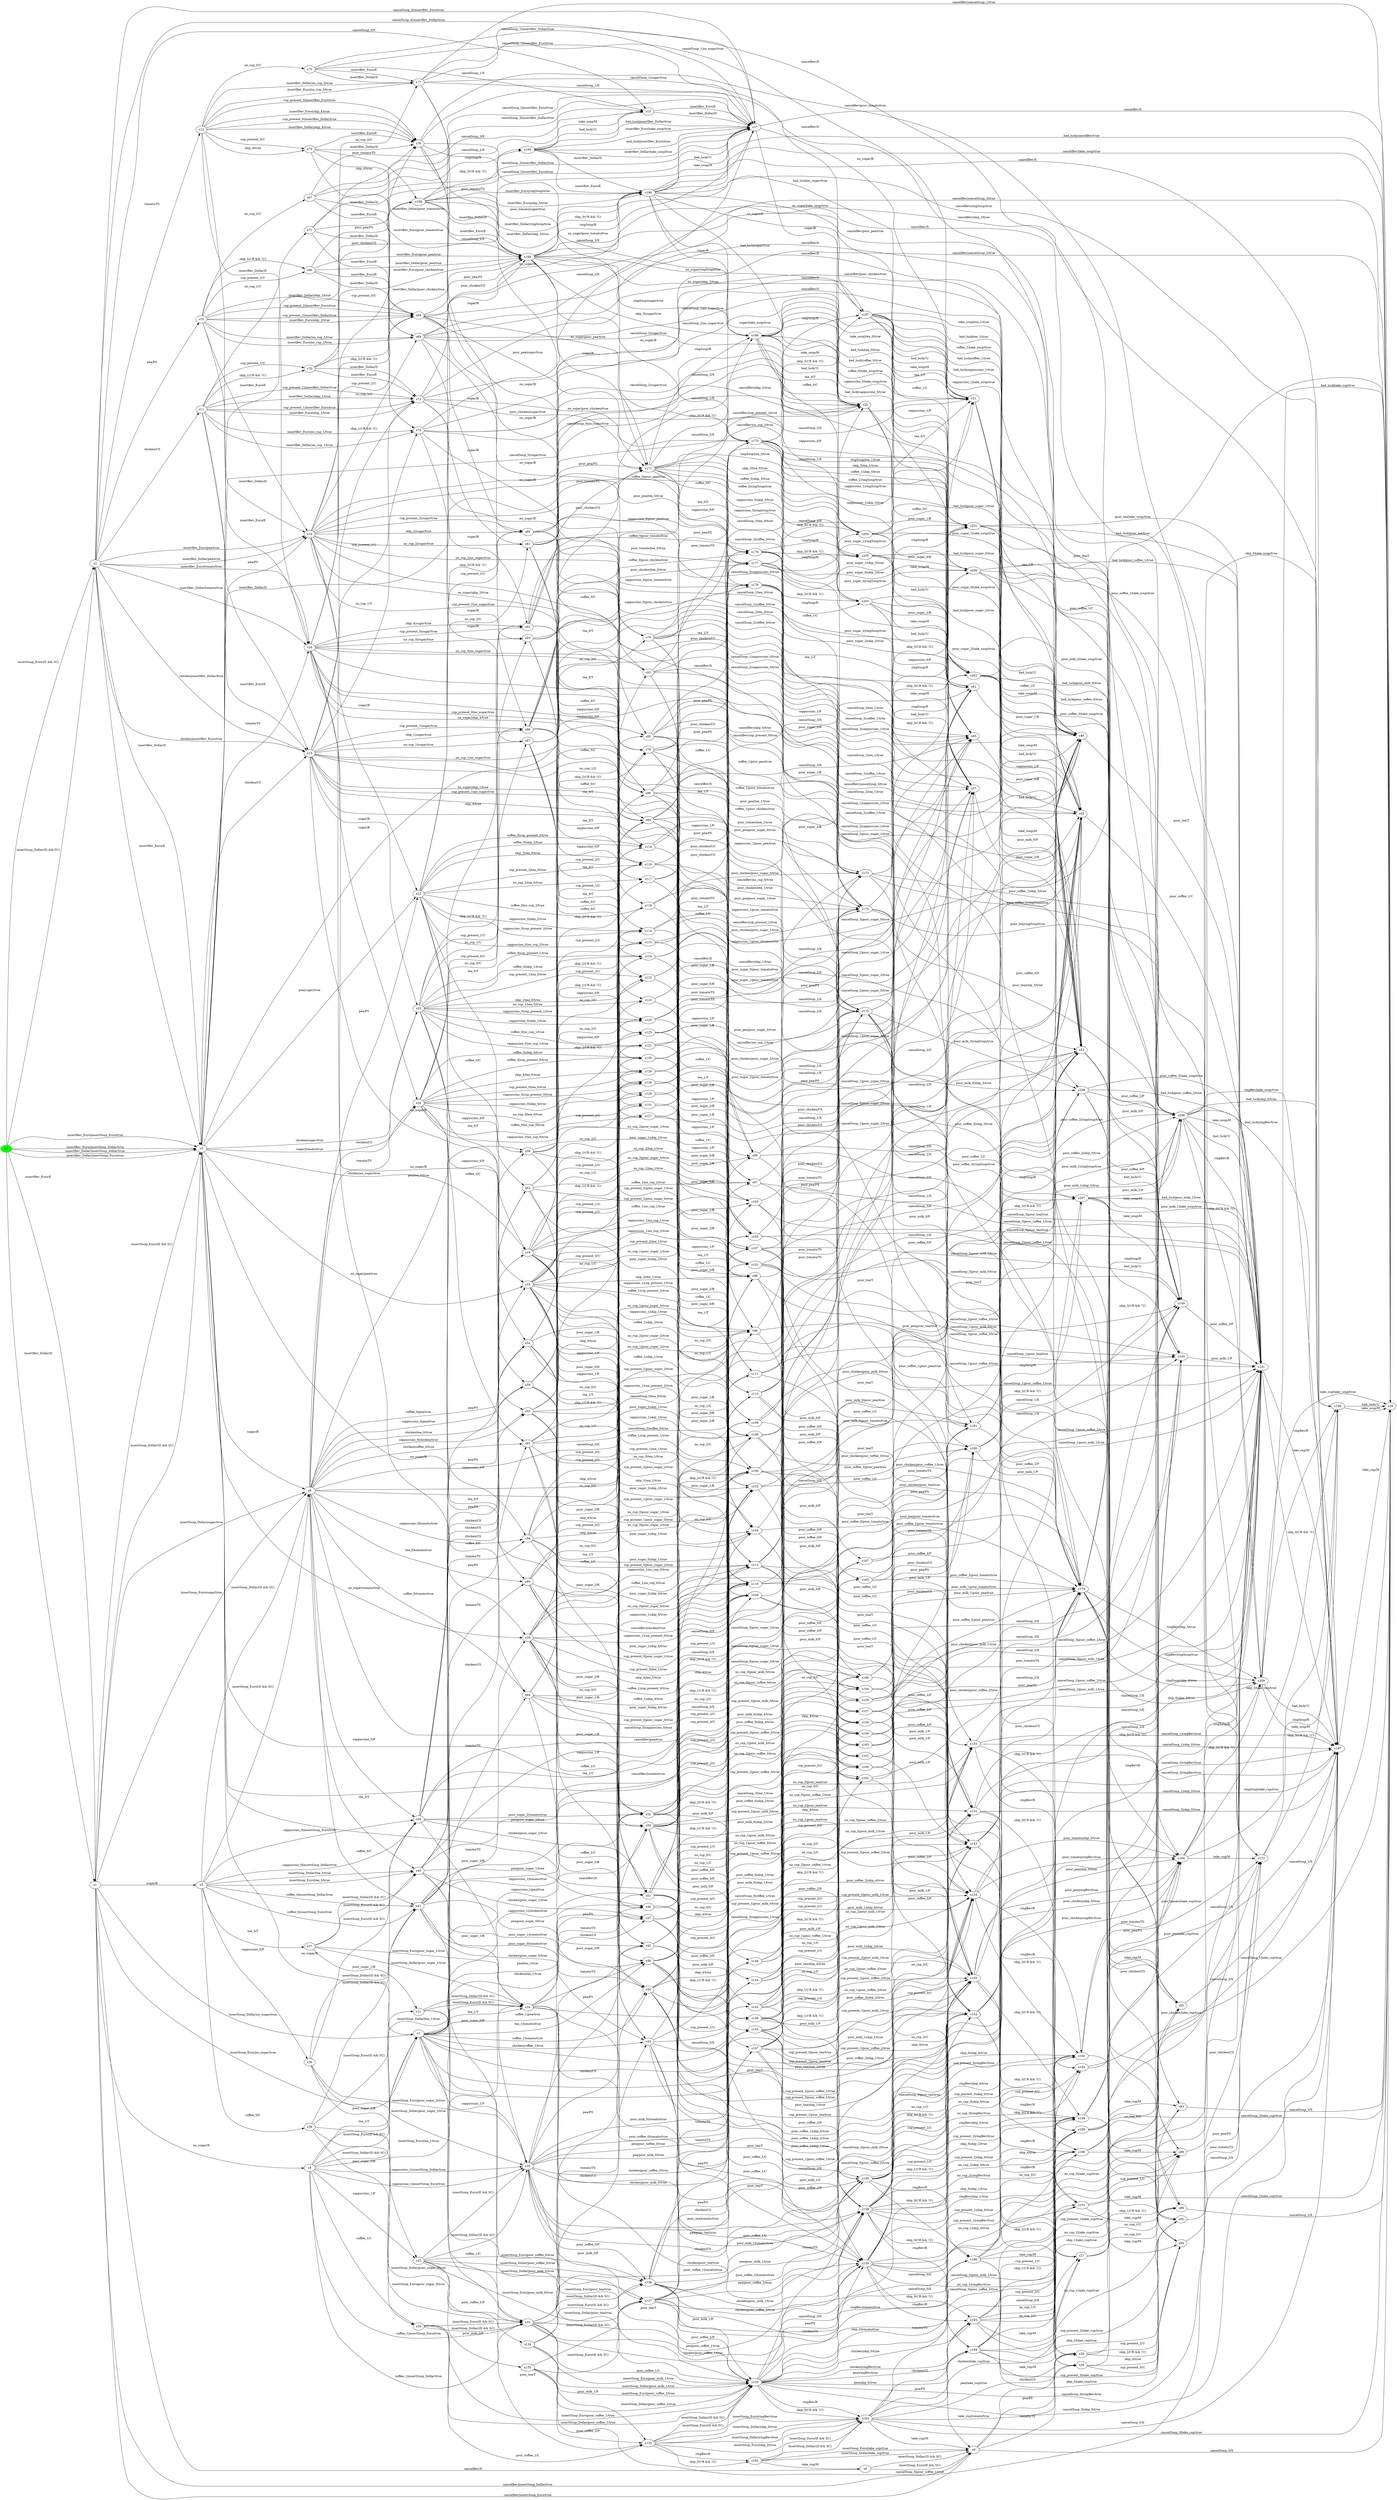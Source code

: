 digraph G {
rankdir=LR;
state0[ label = "s0", style=filled, color=green ];
state1 [ label = "s31" ];
state1 -> state2 [ label=" insertSoup_Euro/(E && SC) " ];
state1 -> state2 [ label=" insertSoup_Dollar/(D && SC) " ];
state1 -> state3 [ label=" pour_tea/T " ];
state1 -> state4 [ label=" insertSoup_Euro|pour_tea/true " ];
state1 -> state4 [ label=" insertSoup_Dollar|pour_tea/true " ];
state5 [ label = "s30" ];
state5 -> state4 [ label=" insertSoup_Dollar|pour_coffee_1/true " ];
state5 -> state4 [ label=" insertSoup_Euro|pour_coffee_1/true " ];
state5 -> state6 [ label=" insertSoup_Dollar/(D && SC) " ];
state5 -> state6 [ label=" insertSoup_Euro/(E && SC) " ];
state5 -> state3 [ label=" pour_coffee_1/C " ];
state6 [ label = "s33" ];
state6 -> state7 [ label=" pour_coffee_1|tomato/true " ];
state6 -> state8 [ label=" chicken|pour_coffee_1/true " ];
state6 -> state4 [ label=" pour_coffee_1/C " ];
state6 -> state9 [ label=" chicken/CS " ];
state6 -> state10 [ label=" cancelSoup_0|pour_coffee_1/true " ];
state6 -> state11 [ label=" pea/PS " ];
state6 -> state12 [ label=" tomato/TS " ];
state6 -> state13 [ label=" pea|pour_coffee_1/true " ];
state6 -> state14 [ label=" cancelSoup_0/X " ];
state15 [ label = "s32" ];
state15 -> state16 [ label=" insertSoup_Euro/(E && SC) " ];
state15 -> state16 [ label=" insertSoup_Dollar/(D && SC) " ];
state15 -> state17 [ label=" insertSoup_Dollar|pour_coffee_0/true " ];
state15 -> state17 [ label=" insertSoup_Euro|pour_coffee_0/true " ];
state15 -> state18 [ label=" pour_coffee_0/P " ];
state15 -> state19 [ label=" insertSoup_Dollar|pour_milk_0/true " ];
state15 -> state19 [ label=" insertSoup_Euro|pour_milk_0/true " ];
state15 -> state20 [ label=" pour_milk_0/P " ];
state16 [ label = "s35" ];
state16 -> state21 [ label=" tomato/TS " ];
state16 -> state22 [ label=" cancelSoup_0/X " ];
state16 -> state23 [ label=" pea|pour_coffee_0/true " ];
state16 -> state24 [ label=" chicken|pour_coffee_0/true " ];
state16 -> state25 [ label=" cancelSoup_0|pour_milk_0/true " ];
state16 -> state17 [ label=" pour_coffee_0/P " ];
state16 -> state26 [ label=" pea|pour_milk_0/true " ];
state16 -> state19 [ label=" pour_milk_0/P " ];
state16 -> state27 [ label=" chicken/CS " ];
state16 -> state28 [ label=" cancelSoup_0|pour_coffee_0/true " ];
state16 -> state29 [ label=" pour_milk_0|tomato/true " ];
state16 -> state30 [ label=" pea/PS " ];
state16 -> state31 [ label=" pour_coffee_0|tomato/true " ];
state16 -> state32 [ label=" chicken|pour_milk_0/true " ];
state2 [ label = "s34" ];
state2 -> state7 [ label=" pour_tea|tomato/true " ];
state2 -> state33 [ label=" pea/PS " ];
state2 -> state8 [ label=" chicken|pour_tea/true " ];
state2 -> state34 [ label=" cancelSoup_0/X " ];
state2 -> state10 [ label=" cancelSoup_0|pour_tea/true " ];
state2 -> state35 [ label=" tomato/TS " ];
state2 -> state4 [ label=" pour_tea/T " ];
state2 -> state36 [ label=" chicken/CS " ];
state2 -> state13 [ label=" pea|pour_tea/true " ];
state37 [ label = "s37" ];
state37 -> state2 [ label=" insertSoup_Euro|pour_sugar_1/true " ];
state37 -> state2 [ label=" insertSoup_Dollar|pour_sugar_1/true " ];
state37 -> state38 [ label=" insertSoup_Euro/(E && SC) " ];
state37 -> state38 [ label=" insertSoup_Dollar/(D && SC) " ];
state37 -> state1 [ label=" pour_sugar_1/B " ];
state39 [ label = "s36" ];
state39 -> state15 [ label=" pour_sugar_2/B " ];
state39 -> state40 [ label=" insertSoup_Dollar/(D && SC) " ];
state39 -> state40 [ label=" insertSoup_Euro/(E && SC) " ];
state39 -> state16 [ label=" insertSoup_Euro|pour_sugar_2/true " ];
state39 -> state16 [ label=" insertSoup_Dollar|pour_sugar_2/true " ];
state40 [ label = "s39" ];
state40 -> state41 [ label=" tomato/TS " ];
state40 -> state16 [ label=" pour_sugar_2/B " ];
state40 -> state42 [ label=" cancelSoup_0/X " ];
state40 -> state21 [ label=" pour_sugar_2|tomato/true " ];
state40 -> state43 [ label=" chicken/CS " ];
state40 -> state27 [ label=" chicken|pour_sugar_2/true " ];
state40 -> state22 [ label=" cancelSoup_0|pour_sugar_2/true " ];
state40 -> state44 [ label=" pea/PS " ];
state40 -> state30 [ label=" pea|pour_sugar_2/true " ];
state45 [ label = "s38" ];
state45 -> state6 [ label=" insertSoup_Euro|pour_sugar_0/true " ];
state45 -> state6 [ label=" insertSoup_Dollar|pour_sugar_0/true " ];
state45 -> state5 [ label=" pour_sugar_0/B " ];
state45 -> state46 [ label=" insertSoup_Dollar/(D && SC) " ];
state45 -> state46 [ label=" insertSoup_Euro/(E && SC) " ];
state0 -> state47 [ label=" insertBev_Euro|insertSoup_Euro/true " ];
state0 -> state47 [ label=" insertBev_Euro|insertSoup_Dollar/true " ];
state0 -> state47 [ label=" insertBev_Dollar|insertSoup_Dollar/true " ];
state0 -> state47 [ label=" insertBev_Dollar|insertSoup_Euro/true " ];
state0 -> state48 [ label=" insertBev_Dollar/D " ];
state0 -> state48 [ label=" insertBev_Euro/E " ];
state0 -> state49 [ label=" insertSoup_Euro/(E && SC) " ];
state0 -> state49 [ label=" insertSoup_Dollar/(D && SC) " ];
state48 [ label = "s1" ];
state48 -> state50 [ label=" sugar/B " ];
state48 -> state51 [ label=" no_sugar/B " ];
state48 -> state52 [ label=" cancelBev/X " ];
state48 -> state53 [ label=" insertSoup_Dollar|no_sugar/true " ];
state48 -> state53 [ label=" insertSoup_Euro|no_sugar/true " ];
state48 -> state54 [ label=" cancelBev|insertSoup_Dollar/true " ];
state48 -> state54 [ label=" cancelBev|insertSoup_Euro/true " ];
state48 -> state47 [ label=" insertSoup_Euro/(E && SC) " ];
state48 -> state47 [ label=" insertSoup_Dollar/(D && SC) " ];
state48 -> state55 [ label=" insertSoup_Dollar|sugar/true " ];
state48 -> state55 [ label=" insertSoup_Euro|sugar/true " ];
state49 [ label = "s2" ];
state49 -> state47 [ label=" insertBev_Euro/E " ];
state49 -> state47 [ label=" insertBev_Dollar/D " ];
state49 -> state56 [ label=" insertBev_Euro|pea/true " ];
state49 -> state56 [ label=" insertBev_Dollar|pea/true " ];
state49 -> state57 [ label=" pea/PS " ];
state49 -> state58 [ label=" chicken|insertBev_Euro/true " ];
state49 -> state58 [ label=" chicken|insertBev_Dollar/true " ];
state49 -> state59 [ label=" insertBev_Dollar|tomato/true " ];
state49 -> state59 [ label=" insertBev_Euro|tomato/true " ];
state49 -> state60 [ label=" cancelSoup_0|insertBev_Euro/true " ];
state49 -> state60 [ label=" cancelSoup_0|insertBev_Dollar/true " ];
state49 -> state61 [ label=" chicken/CS " ];
state49 -> state62 [ label=" tomato/TS " ];
state49 -> state63 [ label=" cancelSoup_0/X " ];
state47 [ label = "s3" ];
state47 -> state60 [ label=" cancelSoup_0/X " ];
state47 -> state58 [ label=" chicken/CS " ];
state47 -> state59 [ label=" tomato/TS " ];
state47 -> state64 [ label=" cancelSoup_0|sugar/true " ];
state47 -> state56 [ label=" pea/PS " ];
state47 -> state65 [ label=" pea|sugar/true " ];
state47 -> state55 [ label=" sugar/B " ];
state47 -> state66 [ label=" cancelBev|pea/true " ];
state47 -> state54 [ label=" cancelBev/X " ];
state47 -> state53 [ label=" no_sugar/B " ];
state47 -> state67 [ label=" cancelBev|tomato/true " ];
state47 -> state68 [ label=" chicken|no_sugar/true " ];
state47 -> state69 [ label=" cancelSoup_0|no_sugar/true " ];
state47 -> state70 [ label=" cancelBev|cancelSoup_0/true " ];
state47 -> state71 [ label=" cancelBev|chicken/true " ];
state47 -> state72 [ label=" no_sugar|pea/true " ];
state47 -> state73 [ label=" sugar|tomato/true " ];
state47 -> state74 [ label=" no_sugar|tomato/true " ];
state47 -> state75 [ label=" chicken|sugar/true " ];
state51 [ label = "s4" ];
state51 -> state1 [ label=" tea_1/T " ];
state51 -> state6 [ label=" coffee_1|insertSoup_Dollar/true " ];
state51 -> state6 [ label=" coffee_1|insertSoup_Euro/true " ];
state51 -> state5 [ label=" coffee_1/C " ];
state51 -> state53 [ label=" insertSoup_Euro/(E && SC) " ];
state51 -> state53 [ label=" insertSoup_Dollar/(D && SC) " ];
state51 -> state16 [ label=" cappuccino_1|insertSoup_Euro/true " ];
state51 -> state16 [ label=" cappuccino_1|insertSoup_Dollar/true " ];
state51 -> state15 [ label=" cappuccino_1/P " ];
state51 -> state2 [ label=" insertSoup_Dollar|tea_1/true " ];
state51 -> state2 [ label=" insertSoup_Euro|tea_1/true " ];
state50 [ label = "s5" ];
state50 -> state45 [ label=" coffee_0/C " ];
state50 -> state55 [ label=" insertSoup_Euro/(E && SC) " ];
state50 -> state55 [ label=" insertSoup_Dollar/(D && SC) " ];
state50 -> state40 [ label=" cappuccino_0|insertSoup_Euro/true " ];
state50 -> state40 [ label=" cappuccino_0|insertSoup_Dollar/true " ];
state50 -> state39 [ label=" cappuccino_0/P " ];
state50 -> state38 [ label=" insertSoup_Dollar|tea_0/true " ];
state50 -> state38 [ label=" insertSoup_Euro|tea_0/true " ];
state50 -> state46 [ label=" coffee_0|insertSoup_Dollar/true " ];
state50 -> state46 [ label=" coffee_0|insertSoup_Euro/true " ];
state50 -> state37 [ label=" tea_0/T " ];
state52 [ label = "s6" ];
state52 -> state54 [ label=" insertSoup_Dollar/(D && SC) " ];
state52 -> state54 [ label=" insertSoup_Euro/(E && SC) " ];
state53 [ label = "s7" ];
state53 -> state21 [ label=" cappuccino_1|tomato/true " ];
state53 -> state69 [ label=" cancelSoup_0/X " ];
state53 -> state68 [ label=" chicken/CS " ];
state53 -> state11 [ label=" coffee_1|pea/true " ];
state53 -> state12 [ label=" coffee_1|tomato/true " ];
state53 -> state34 [ label=" cancelSoup_0|tea_1/true " ];
state53 -> state2 [ label=" tea_1/T " ];
state53 -> state36 [ label=" chicken|tea_1/true " ];
state53 -> state27 [ label=" cappuccino_1|chicken/true " ];
state53 -> state72 [ label=" pea/PS " ];
state53 -> state6 [ label=" coffee_1/C " ];
state53 -> state35 [ label=" tea_1|tomato/true " ];
state53 -> state22 [ label=" cancelSoup_0|cappuccino_1/true " ];
state53 -> state30 [ label=" cappuccino_1|pea/true " ];
state53 -> state74 [ label=" tomato/TS " ];
state53 -> state9 [ label=" chicken|coffee_1/true " ];
state53 -> state16 [ label=" cappuccino_1/P " ];
state53 -> state14 [ label=" cancelSoup_0|coffee_1/true " ];
state53 -> state33 [ label=" pea|tea_1/true " ];
state55 [ label = "s8" ];
state55 -> state76 [ label=" chicken|coffee_0/true " ];
state55 -> state41 [ label=" cappuccino_0|tomato/true " ];
state55 -> state38 [ label=" tea_0/T " ];
state55 -> state77 [ label=" coffee_0|tomato/true " ];
state55 -> state78 [ label=" pea|tea_0/true " ];
state55 -> state46 [ label=" coffee_0/C " ];
state55 -> state64 [ label=" cancelSoup_0/X " ];
state55 -> state42 [ label=" cancelSoup_0|cappuccino_0/true " ];
state55 -> state79 [ label=" cancelSoup_0|coffee_0/true " ];
state55 -> state73 [ label=" tomato/TS " ];
state55 -> state80 [ label=" tea_0|tomato/true " ];
state55 -> state40 [ label=" cappuccino_0/P " ];
state55 -> state65 [ label=" pea/PS " ];
state55 -> state81 [ label=" chicken|tea_0/true " ];
state55 -> state44 [ label=" cappuccino_0|pea/true " ];
state55 -> state43 [ label=" cappuccino_0|chicken/true " ];
state55 -> state82 [ label=" coffee_0|pea/true " ];
state55 -> state75 [ label=" chicken/CS " ];
state55 -> state83 [ label=" cancelSoup_0|tea_0/true " ];
state54 [ label = "s9" ];
state54 -> state67 [ label=" tomato/TS " ];
state54 -> state71 [ label=" chicken/CS " ];
state54 -> state70 [ label=" cancelSoup_0/X " ];
state54 -> state66 [ label=" pea/PS " ];
state38 [ label = "s40" ];
state38 -> state36 [ label=" chicken|pour_sugar_1/true " ];
state38 -> state78 [ label=" pea/PS " ];
state38 -> state34 [ label=" cancelSoup_0|pour_sugar_1/true " ];
state38 -> state83 [ label=" cancelSoup_0/X " ];
state38 -> state35 [ label=" pour_sugar_1|tomato/true " ];
state38 -> state2 [ label=" pour_sugar_1/B " ];
state38 -> state33 [ label=" pea|pour_sugar_1/true " ];
state38 -> state80 [ label=" tomato/TS " ];
state38 -> state81 [ label=" chicken/CS " ];
state11 [ label = "s42" ];
state11 -> state13 [ label=" pour_coffee_1/C " ];
state11 -> state84 [ label=" cup_present_2/U " ];
state11 -> state84 [ label=" skip_2/(!R && !U) " ];
state11 -> state85 [ label=" no_cup_2|pour_coffee_1/true " ];
state11 -> state86 [ label=" no_cup_2/U " ];
state11 -> state87 [ label=" pour_coffee_1|skip_2/true " ];
state11 -> state87 [ label=" cup_present_2|pour_coffee_1/true " ];
state46 [ label = "s41" ];
state46 -> state77 [ label=" tomato/TS " ];
state46 -> state79 [ label=" cancelSoup_0/X " ];
state46 -> state6 [ label=" pour_sugar_0/B " ];
state46 -> state76 [ label=" chicken/CS " ];
state46 -> state12 [ label=" pour_sugar_0|tomato/true " ];
state46 -> state82 [ label=" pea/PS " ];
state46 -> state9 [ label=" chicken|pour_sugar_0/true " ];
state46 -> state11 [ label=" pea|pour_sugar_0/true " ];
state46 -> state14 [ label=" cancelSoup_0|pour_sugar_0/true " ];
state12 [ label = "s44" ];
state12 -> state88 [ label=" no_cup_0/U " ];
state12 -> state89 [ label=" no_cup_0|pour_coffee_1/true " ];
state12 -> state90 [ label=" pour_coffee_1|skip_4/true " ];
state12 -> state90 [ label=" cup_present_0|pour_coffee_1/true " ];
state12 -> state91 [ label=" skip_4/true " ];
state12 -> state91 [ label=" cup_present_0/U " ];
state12 -> state7 [ label=" pour_coffee_1/C " ];
state9 [ label = "s43" ];
state9 -> state92 [ label=" cup_present_1|pour_coffee_1/true " ];
state9 -> state92 [ label=" pour_coffee_1|skip_1/true " ];
state9 -> state8 [ label=" pour_coffee_1/C " ];
state9 -> state93 [ label=" skip_1/(!R && !U) " ];
state9 -> state93 [ label=" cup_present_1/U " ];
state9 -> state94 [ label=" no_cup_1|pour_coffee_1/true " ];
state9 -> state95 [ label=" no_cup_1/U " ];
state33 [ label = "s46" ];
state33 -> state87 [ label=" cup_present_2|pour_tea/true " ];
state33 -> state87 [ label=" pour_tea|skip_2/true " ];
state33 -> state85 [ label=" no_cup_2|pour_tea/true " ];
state33 -> state13 [ label=" pour_tea/T " ];
state33 -> state96 [ label=" cup_present_2/U " ];
state33 -> state96 [ label=" skip_2/(!R && !U) " ];
state33 -> state97 [ label=" no_cup_2/U " ];
state14 [ label = "s45" ];
state14 -> state10 [ label=" pour_coffee_1/C " ];
state35 [ label = "s48" ];
state35 -> state98 [ label=" no_cup_0/U " ];
state35 -> state90 [ label=" pour_tea|skip_4/true " ];
state35 -> state90 [ label=" cup_present_0|pour_tea/true " ];
state35 -> state99 [ label=" cup_present_0/U " ];
state35 -> state99 [ label=" skip_4/true " ];
state35 -> state7 [ label=" pour_tea/T " ];
state35 -> state89 [ label=" no_cup_0|pour_tea/true " ];
state36 [ label = "s47" ];
state36 -> state92 [ label=" cup_present_1|pour_tea/true " ];
state36 -> state92 [ label=" pour_tea|skip_1/true " ];
state36 -> state94 [ label=" no_cup_1|pour_tea/true " ];
state36 -> state8 [ label=" pour_tea/T " ];
state36 -> state100 [ label=" skip_1/(!R && !U) " ];
state36 -> state100 [ label=" cup_present_1/U " ];
state36 -> state101 [ label=" no_cup_1/U " ];
state34 [ label = "s49" ];
state34 -> state10 [ label=" pour_tea/T " ];
state27 [ label = "s51" ];
state27 -> state102 [ label=" no_cup_1|pour_milk_0/true " ];
state27 -> state103 [ label=" no_cup_1|pour_coffee_0/true " ];
state27 -> state104 [ label=" pour_milk_0|skip_1/true " ];
state27 -> state104 [ label=" cup_present_1|pour_milk_0/true " ];
state27 -> state105 [ label=" no_cup_1/U " ];
state27 -> state106 [ label=" cup_present_1/U " ];
state27 -> state106 [ label=" skip_1/(!R && !U) " ];
state27 -> state24 [ label=" pour_coffee_0/P " ];
state27 -> state32 [ label=" pour_milk_0/P " ];
state27 -> state107 [ label=" cup_present_1|pour_coffee_0/true " ];
state27 -> state107 [ label=" pour_coffee_0|skip_1/true " ];
state30 [ label = "s50" ];
state30 -> state108 [ label=" pour_milk_0|skip_2/true " ];
state30 -> state108 [ label=" cup_present_2|pour_milk_0/true " ];
state30 -> state109 [ label=" no_cup_2/U " ];
state30 -> state110 [ label=" no_cup_2|pour_coffee_0/true " ];
state30 -> state111 [ label=" cup_present_2|pour_coffee_0/true " ];
state30 -> state111 [ label=" pour_coffee_0|skip_2/true " ];
state30 -> state26 [ label=" pour_milk_0/P " ];
state30 -> state112 [ label=" skip_2/(!R && !U) " ];
state30 -> state112 [ label=" cup_present_2/U " ];
state30 -> state23 [ label=" pour_coffee_0/P " ];
state30 -> state113 [ label=" no_cup_2|pour_milk_0/true " ];
state114 [ label = "s206" ];
state114 -> state115 [ label=" skip_0/(!R && !U) " ];
state114 -> state115 [ label=" ringBev/R " ];
state114 -> state10 [ label=" take_soup/M " ];
state114 -> state10 [ label=" bad_luck/!U " ];
state114 -> state116 [ label=" skip_0|take_soup/true " ];
state114 -> state116 [ label=" ringBev|take_soup/true " ];
state114 -> state116 [ label=" bad_luck|skip_0/true " ];
state114 -> state116 [ label=" bad_luck|ringBev/true " ];
state22 [ label = "s53" ];
state22 -> state25 [ label=" pour_milk_0/P " ];
state22 -> state28 [ label=" pour_coffee_0/P " ];
state21 [ label = "s52" ];
state21 -> state117 [ label=" cup_present_0/U " ];
state21 -> state117 [ label=" skip_4/true " ];
state21 -> state118 [ label=" cup_present_0|pour_coffee_0/true " ];
state21 -> state118 [ label=" pour_coffee_0|skip_4/true " ];
state21 -> state119 [ label=" no_cup_0|pour_milk_0/true " ];
state21 -> state31 [ label=" pour_coffee_0/P " ];
state21 -> state120 [ label=" cup_present_0|pour_milk_0/true " ];
state21 -> state120 [ label=" pour_milk_0|skip_4/true " ];
state21 -> state121 [ label=" no_cup_0/U " ];
state21 -> state122 [ label=" no_cup_0|pour_coffee_0/true " ];
state21 -> state29 [ label=" pour_milk_0/P " ];
state123 [ label = "s205" ];
state123 -> state14 [ label=" bad_luck|pour_sugar_0/true " ];
state123 -> state14 [ label=" pour_sugar_0|take_soup/true " ];
state123 -> state124 [ label=" pour_sugar_0/B " ];
state123 -> state79 [ label=" take_soup/M " ];
state123 -> state79 [ label=" bad_luck/!U " ];
state125 [ label = "s208" ];
state125 -> state114 [ label=" pour_coffee_2/P " ];
state125 -> state10 [ label=" bad_luck|pour_coffee_2/true " ];
state125 -> state10 [ label=" pour_coffee_2|take_soup/true " ];
state125 -> state25 [ label=" bad_luck/!U " ];
state125 -> state25 [ label=" take_soup/M " ];
state43 [ label = "s55" ];
state43 -> state27 [ label=" pour_sugar_2/B " ];
state43 -> state105 [ label=" no_cup_1|pour_sugar_2/true " ];
state43 -> state126 [ label=" cup_present_1/U " ];
state43 -> state126 [ label=" skip_1/(!R && !U) " ];
state43 -> state127 [ label=" no_cup_1/U " ];
state43 -> state106 [ label=" cup_present_1|pour_sugar_2/true " ];
state43 -> state106 [ label=" pour_sugar_2|skip_1/true " ];
state128 [ label = "s207" ];
state128 -> state114 [ label=" pour_milk_1/P " ];
state128 -> state28 [ label=" bad_luck/!U " ];
state128 -> state28 [ label=" take_soup/M " ];
state128 -> state10 [ label=" pour_milk_1|take_soup/true " ];
state128 -> state10 [ label=" bad_luck|pour_milk_1/true " ];
state44 [ label = "s54" ];
state44 -> state129 [ label=" no_cup_2/U " ];
state44 -> state109 [ label=" no_cup_2|pour_sugar_2/true " ];
state44 -> state30 [ label=" pour_sugar_2/B " ];
state44 -> state112 [ label=" cup_present_2|pour_sugar_2/true " ];
state44 -> state112 [ label=" pour_sugar_2|skip_2/true " ];
state44 -> state130 [ label=" cup_present_2/U " ];
state44 -> state130 [ label=" skip_2/(!R && !U) " ];
state42 [ label = "s57" ];
state42 -> state22 [ label=" pour_sugar_2/B " ];
state131 [ label = "s202" ];
state131 -> state25 [ label=" bad_luck|pour_milk_0/true " ];
state131 -> state25 [ label=" pour_milk_0|take_soup/true " ];
state131 -> state22 [ label=" take_soup/M " ];
state131 -> state22 [ label=" bad_luck/!U " ];
state131 -> state28 [ label=" pour_coffee_0|take_soup/true " ];
state131 -> state28 [ label=" bad_luck|pour_coffee_0/true " ];
state131 -> state128 [ label=" pour_coffee_0/P " ];
state131 -> state125 [ label=" pour_milk_0/P " ];
state41 [ label = "s56" ];
state41 -> state121 [ label=" no_cup_0|pour_sugar_2/true " ];
state41 -> state117 [ label=" cup_present_0|pour_sugar_2/true " ];
state41 -> state117 [ label=" pour_sugar_2|skip_4/true " ];
state41 -> state132 [ label=" cup_present_0/U " ];
state41 -> state132 [ label=" skip_4/true " ];
state41 -> state133 [ label=" no_cup_0/U " ];
state41 -> state21 [ label=" pour_sugar_2/B " ];
state134 [ label = "s201" ];
state134 -> state10 [ label=" bad_luck|pour_tea/true " ];
state134 -> state10 [ label=" pour_tea|take_soup/true " ];
state134 -> state114 [ label=" pour_tea/T " ];
state134 -> state34 [ label=" take_soup/M " ];
state134 -> state34 [ label=" bad_luck/!U " ];
state135 [ label = "s204" ];
state135 -> state34 [ label=" bad_luck|pour_sugar_1/true " ];
state135 -> state34 [ label=" pour_sugar_1|take_soup/true " ];
state135 -> state134 [ label=" pour_sugar_1/B " ];
state135 -> state83 [ label=" take_soup/M " ];
state135 -> state83 [ label=" bad_luck/!U " ];
state81 [ label = "s59" ];
state81 -> state101 [ label=" no_cup_1|pour_sugar_1/true " ];
state81 -> state36 [ label=" pour_sugar_1/B " ];
state81 -> state136 [ label=" skip_1/(!R && !U) " ];
state81 -> state136 [ label=" cup_present_1/U " ];
state81 -> state137 [ label=" no_cup_1/U " ];
state81 -> state100 [ label=" cup_present_1|pour_sugar_1/true " ];
state81 -> state100 [ label=" pour_sugar_1|skip_1/true " ];
state138 [ label = "s203" ];
state138 -> state42 [ label=" take_soup/M " ];
state138 -> state42 [ label=" bad_luck/!U " ];
state138 -> state131 [ label=" pour_sugar_2/B " ];
state138 -> state22 [ label=" bad_luck|pour_sugar_2/true " ];
state138 -> state22 [ label=" pour_sugar_2|take_soup/true " ];
state78 [ label = "s58" ];
state78 -> state139 [ label=" no_cup_2/U " ];
state78 -> state96 [ label=" pour_sugar_1|skip_2/true " ];
state78 -> state96 [ label=" cup_present_2|pour_sugar_1/true " ];
state78 -> state97 [ label=" no_cup_2|pour_sugar_1/true " ];
state78 -> state33 [ label=" pour_sugar_1/B " ];
state78 -> state140 [ label=" skip_2/(!R && !U) " ];
state78 -> state140 [ label=" cup_present_2/U " ];
state115 [ label = "s209" ];
state115 -> state70 [ label=" bad_luck|take_cup/true " ];
state115 -> state70 [ label=" take_cup|take_soup/true " ];
state115 -> state141 [ label=" take_cup/M " ];
state115 -> state116 [ label=" bad_luck/!U " ];
state115 -> state116 [ label=" take_soup/M " ];
state124 [ label = "s200" ];
state124 -> state114 [ label=" pour_coffee_1/C " ];
state124 -> state10 [ label=" bad_luck|pour_coffee_1/true " ];
state124 -> state10 [ label=" pour_coffee_1|take_soup/true " ];
state124 -> state14 [ label=" take_soup/M " ];
state124 -> state14 [ label=" bad_luck/!U " ];
state80 [ label = "s60" ];
state80 -> state99 [ label=" pour_sugar_1|skip_4/true " ];
state80 -> state99 [ label=" cup_present_0|pour_sugar_1/true " ];
state80 -> state142 [ label=" no_cup_0/U " ];
state80 -> state35 [ label=" pour_sugar_1/B " ];
state80 -> state98 [ label=" no_cup_0|pour_sugar_1/true " ];
state80 -> state143 [ label=" skip_4/true " ];
state80 -> state143 [ label=" cup_present_0/U " ];
state82 [ label = "s62" ];
state82 -> state11 [ label=" pour_sugar_0/B " ];
state82 -> state144 [ label=" cup_present_2/U " ];
state82 -> state144 [ label=" skip_2/(!R && !U) " ];
state82 -> state145 [ label=" no_cup_2/U " ];
state82 -> state84 [ label=" pour_sugar_0|skip_2/true " ];
state82 -> state84 [ label=" cup_present_2|pour_sugar_0/true " ];
state82 -> state86 [ label=" no_cup_2|pour_sugar_0/true " ];
state83 [ label = "s61" ];
state83 -> state34 [ label=" pour_sugar_1/B " ];
state77 [ label = "s64" ];
state77 -> state91 [ label=" cup_present_0|pour_sugar_0/true " ];
state77 -> state91 [ label=" pour_sugar_0|skip_4/true " ];
state77 -> state146 [ label=" no_cup_0/U " ];
state77 -> state12 [ label=" pour_sugar_0/B " ];
state77 -> state88 [ label=" no_cup_0|pour_sugar_0/true " ];
state77 -> state147 [ label=" cup_present_0/U " ];
state77 -> state147 [ label=" skip_4/true " ];
state76 [ label = "s63" ];
state76 -> state93 [ label=" pour_sugar_0|skip_1/true " ];
state76 -> state93 [ label=" cup_present_1|pour_sugar_0/true " ];
state76 -> state148 [ label=" skip_1/(!R && !U) " ];
state76 -> state148 [ label=" cup_present_1/U " ];
state76 -> state149 [ label=" no_cup_1/U " ];
state76 -> state95 [ label=" no_cup_1|pour_sugar_0/true " ];
state76 -> state9 [ label=" pour_sugar_0/B " ];
state150 [ label = "s66" ];
state150 -> state151 [ label=" pour_pea/PS " ];
state150 -> state152 [ label=" insertBev_Dollar|pour_pea/true " ];
state150 -> state152 [ label=" insertBev_Euro|pour_pea/true " ];
state150 -> state153 [ label=" insertBev_Euro/E " ];
state150 -> state153 [ label=" insertBev_Dollar/D " ];
state79 [ label = "s65" ];
state79 -> state14 [ label=" pour_sugar_0/B " ];
state153 [ label = "s68" ];
state153 -> state154 [ label=" cancelBev/X " ];
state153 -> state155 [ label=" pour_pea|sugar/true " ];
state153 -> state156 [ label=" sugar/B " ];
state153 -> state157 [ label=" no_sugar/B " ];
state153 -> state158 [ label=" cancelBev|pour_pea/true " ];
state153 -> state159 [ label=" no_sugar|pour_pea/true " ];
state153 -> state152 [ label=" pour_pea/PS " ];
state160 [ label = "s67" ];
state160 -> state161 [ label=" insertBev_Euro/E " ];
state160 -> state161 [ label=" insertBev_Dollar/D " ];
state160 -> state60 [ label=" cancelSoup_3|insertBev_Euro/true " ];
state160 -> state60 [ label=" cancelSoup_3|insertBev_Dollar/true " ];
state160 -> state63 [ label=" cancelSoup_3/X " ];
state161 [ label = "s69" ];
state161 -> state162 [ label=" cancelBev/X " ];
state161 -> state60 [ label=" cancelSoup_3/X " ];
state161 -> state70 [ label=" cancelBev|cancelSoup_3/true " ];
state161 -> state64 [ label=" cancelSoup_3|sugar/true " ];
state161 -> state69 [ label=" cancelSoup_3|no_sugar/true " ];
state161 -> state163 [ label=" sugar/B " ];
state161 -> state164 [ label=" no_sugar/B " ];
state99 [ label = "s110" ];
state99 -> state90 [ label=" pour_tea/T " ];
state99 -> state165 [ label=" pour_tea|pour_tomato/true " ];
state99 -> state166 [ label=" pour_tomato/TS " ];
state117 [ label = "s112" ];
state117 -> state167 [ label=" pour_milk_0|pour_tomato/true " ];
state117 -> state120 [ label=" pour_milk_0/P " ];
state117 -> state168 [ label=" pour_tomato/TS " ];
state117 -> state118 [ label=" pour_coffee_0/P " ];
state117 -> state169 [ label=" pour_coffee_0|pour_tomato/true " ];
state98 [ label = "s111" ];
state98 -> state34 [ label=" cancelSoup_1/X " ];
state98 -> state10 [ label=" cancelSoup_1|pour_tea/true " ];
state98 -> state89 [ label=" pour_tea/T " ];
state170 [ label = "s71" ];
state170 -> state171 [ label=" insertBev_Euro/E " ];
state170 -> state171 [ label=" insertBev_Dollar/D " ];
state170 -> state63 [ label=" cancelSoup_2/X " ];
state170 -> state60 [ label=" cancelSoup_2|insertBev_Euro/true " ];
state170 -> state60 [ label=" cancelSoup_2|insertBev_Dollar/true " ];
state172 [ label = "s70" ];
state172 -> state173 [ label=" insertBev_Euro/E " ];
state172 -> state173 [ label=" insertBev_Dollar/D " ];
state172 -> state152 [ label=" insertBev_Dollar|pour_chicken/true " ];
state172 -> state152 [ label=" insertBev_Euro|pour_chicken/true " ];
state172 -> state151 [ label=" pour_chicken/CS " ];
state171 [ label = "s73" ];
state171 -> state70 [ label=" cancelBev|cancelSoup_2/true " ];
state171 -> state174 [ label=" sugar/B " ];
state171 -> state175 [ label=" no_sugar/B " ];
state171 -> state64 [ label=" cancelSoup_2|sugar/true " ];
state171 -> state176 [ label=" cancelBev/X " ];
state171 -> state69 [ label=" cancelSoup_2|no_sugar/true " ];
state171 -> state60 [ label=" cancelSoup_2/X " ];
state173 [ label = "s72" ];
state173 -> state159 [ label=" no_sugar|pour_chicken/true " ];
state173 -> state158 [ label=" cancelBev|pour_chicken/true " ];
state173 -> state177 [ label=" cancelBev/X " ];
state173 -> state152 [ label=" pour_chicken/CS " ];
state173 -> state178 [ label=" sugar/B " ];
state173 -> state179 [ label=" no_sugar/B " ];
state173 -> state155 [ label=" pour_chicken|sugar/true " ];
state180 [ label = "s75" ];
state180 -> state181 [ label=" insertBev_Dollar/D " ];
state180 -> state181 [ label=" insertBev_Euro/E " ];
state180 -> state60 [ label=" cancelSoup_1|insertBev_Euro/true " ];
state180 -> state60 [ label=" cancelSoup_1|insertBev_Dollar/true " ];
state180 -> state63 [ label=" cancelSoup_1/X " ];
state105 [ label = "s107" ];
state105 -> state25 [ label=" cancelSoup_2|pour_milk_0/true " ];
state105 -> state103 [ label=" pour_coffee_0/P " ];
state105 -> state22 [ label=" cancelSoup_2/X " ];
state105 -> state28 [ label=" cancelSoup_2|pour_coffee_0/true " ];
state105 -> state102 [ label=" pour_milk_0/P " ];
state182 [ label = "s74" ];
state182 -> state152 [ label=" insertBev_Dollar|pour_tomato/true " ];
state182 -> state152 [ label=" insertBev_Euro|pour_tomato/true " ];
state182 -> state183 [ label=" insertBev_Dollar/D " ];
state182 -> state183 [ label=" insertBev_Euro/E " ];
state182 -> state151 [ label=" pour_tomato/TS " ];
state106 [ label = "s106" ];
state106 -> state167 [ label=" pour_chicken|pour_milk_0/true " ];
state106 -> state104 [ label=" pour_milk_0/P " ];
state106 -> state107 [ label=" pour_coffee_0/P " ];
state106 -> state169 [ label=" pour_chicken|pour_coffee_0/true " ];
state106 -> state168 [ label=" pour_chicken/CS " ];
state181 [ label = "s77" ];
state181 -> state70 [ label=" cancelBev|cancelSoup_1/true " ];
state181 -> state184 [ label=" sugar/B " ];
state181 -> state185 [ label=" no_sugar/B " ];
state181 -> state64 [ label=" cancelSoup_1|sugar/true " ];
state181 -> state69 [ label=" cancelSoup_1|no_sugar/true " ];
state181 -> state60 [ label=" cancelSoup_1/X " ];
state181 -> state186 [ label=" cancelBev/X " ];
state88 [ label = "s109" ];
state88 -> state14 [ label=" cancelSoup_1/X " ];
state88 -> state10 [ label=" cancelSoup_1|pour_coffee_1/true " ];
state88 -> state89 [ label=" pour_coffee_1/C " ];
state91 [ label = "s108" ];
state91 -> state165 [ label=" pour_coffee_1|pour_tomato/true " ];
state91 -> state90 [ label=" pour_coffee_1/C " ];
state91 -> state187 [ label=" pour_tomato/TS " ];
state183 [ label = "s76" ];
state183 -> state152 [ label=" pour_tomato/TS " ];
state183 -> state159 [ label=" no_sugar|pour_tomato/true " ];
state183 -> state155 [ label=" pour_tomato|sugar/true " ];
state183 -> state158 [ label=" cancelBev|pour_tomato/true " ];
state183 -> state188 [ label=" cancelBev/X " ];
state183 -> state189 [ label=" sugar/B " ];
state183 -> state190 [ label=" no_sugar/B " ];
state95 [ label = "s103" ];
state95 -> state94 [ label=" pour_coffee_1/C " ];
state95 -> state14 [ label=" cancelSoup_2/X " ];
state95 -> state10 [ label=" cancelSoup_2|pour_coffee_1/true " ];
state164 [ label = "s79" ];
state164 -> state69 [ label=" cancelSoup_3/X " ];
state164 -> state109 [ label=" cappuccino_1/P " ];
state164 -> state97 [ label=" tea_1/T " ];
state164 -> state34 [ label=" cancelSoup_3|tea_1/true " ];
state164 -> state14 [ label=" cancelSoup_3|coffee_1/true " ];
state164 -> state86 [ label=" coffee_1/C " ];
state164 -> state22 [ label=" cancelSoup_3|cappuccino_1/true " ];
state93 [ label = "s102" ];
state93 -> state92 [ label=" pour_coffee_1/C " ];
state93 -> state165 [ label=" pour_chicken|pour_coffee_1/true " ];
state93 -> state187 [ label=" pour_chicken/CS " ];
state157 [ label = "s78" ];
state157 -> state84 [ label=" coffee_1/C " ];
state157 -> state168 [ label=" cappuccino_1|pour_pea/true " ];
state157 -> state187 [ label=" coffee_1|pour_pea/true " ];
state157 -> state112 [ label=" cappuccino_1/P " ];
state157 -> state159 [ label=" pour_pea/PS " ];
state157 -> state96 [ label=" tea_1/T " ];
state157 -> state166 [ label=" pour_pea|tea_1/true " ];
state101 [ label = "s105" ];
state101 -> state34 [ label=" cancelSoup_2/X " ];
state101 -> state94 [ label=" pour_tea/T " ];
state101 -> state10 [ label=" cancelSoup_2|pour_tea/true " ];
state100 [ label = "s104" ];
state100 -> state92 [ label=" pour_tea/T " ];
state100 -> state166 [ label=" pour_chicken/CS " ];
state100 -> state165 [ label=" pour_chicken|pour_tea/true " ];
state156 [ label = "s80" ];
state156 -> state191 [ label=" cappuccino_0|pour_pea/true " ];
state156 -> state140 [ label=" tea_0/T " ];
state156 -> state144 [ label=" coffee_0/C " ];
state156 -> state192 [ label=" pour_pea|tea_0/true " ];
state156 -> state193 [ label=" coffee_0|pour_pea/true " ];
state156 -> state155 [ label=" pour_pea/PS " ];
state156 -> state130 [ label=" cappuccino_0/P " ];
state109 [ label = "s101" ];
state109 -> state22 [ label=" cancelSoup_3/X " ];
state109 -> state113 [ label=" pour_milk_0/P " ];
state109 -> state25 [ label=" cancelSoup_3|pour_milk_0/true " ];
state109 -> state28 [ label=" cancelSoup_3|pour_coffee_0/true " ];
state109 -> state110 [ label=" pour_coffee_0/P " ];
state112 [ label = "s100" ];
state112 -> state168 [ label=" pour_pea/PS " ];
state112 -> state167 [ label=" pour_milk_0|pour_pea/true " ];
state112 -> state108 [ label=" pour_milk_0/P " ];
state112 -> state111 [ label=" pour_coffee_0/P " ];
state112 -> state169 [ label=" pour_coffee_0|pour_pea/true " ];
state154 [ label = "s82" ];
state154 -> state158 [ label=" pour_pea/PS " ];
state163 [ label = "s81" ];
state163 -> state145 [ label=" coffee_0/C " ];
state163 -> state64 [ label=" cancelSoup_3/X " ];
state163 -> state83 [ label=" cancelSoup_3|tea_0/true " ];
state163 -> state129 [ label=" cappuccino_0/P " ];
state163 -> state79 [ label=" cancelSoup_3|coffee_0/true " ];
state163 -> state139 [ label=" tea_0/T " ];
state163 -> state42 [ label=" cancelSoup_3|cappuccino_0/true " ];
state179 [ label = "s84" ];
state179 -> state187 [ label=" coffee_1|pour_chicken/true " ];
state179 -> state159 [ label=" pour_chicken/CS " ];
state179 -> state166 [ label=" pour_chicken|tea_1/true " ];
state179 -> state100 [ label=" tea_1/T " ];
state179 -> state168 [ label=" cappuccino_1|pour_chicken/true " ];
state179 -> state93 [ label=" coffee_1/C " ];
state179 -> state106 [ label=" cappuccino_1/P " ];
state162 [ label = "s83" ];
state162 -> state70 [ label=" cancelSoup_3/X " ];
state178 [ label = "s86" ];
state178 -> state126 [ label=" cappuccino_0/P " ];
state178 -> state193 [ label=" coffee_0|pour_chicken/true " ];
state178 -> state155 [ label=" pour_chicken/CS " ];
state178 -> state192 [ label=" pour_chicken|tea_0/true " ];
state178 -> state136 [ label=" tea_0/T " ];
state178 -> state191 [ label=" cappuccino_0|pour_chicken/true " ];
state178 -> state148 [ label=" coffee_0/C " ];
state175 [ label = "s85" ];
state175 -> state95 [ label=" coffee_1/C " ];
state175 -> state14 [ label=" cancelSoup_2|coffee_1/true " ];
state175 -> state105 [ label=" cappuccino_1/P " ];
state175 -> state69 [ label=" cancelSoup_2/X " ];
state175 -> state34 [ label=" cancelSoup_2|tea_1/true " ];
state175 -> state101 [ label=" tea_1/T " ];
state175 -> state22 [ label=" cancelSoup_2|cappuccino_1/true " ];
state177 [ label = "s88" ];
state177 -> state158 [ label=" pour_chicken/CS " ];
state174 [ label = "s87" ];
state174 -> state83 [ label=" cancelSoup_2|tea_0/true " ];
state174 -> state137 [ label=" tea_0/T " ];
state174 -> state42 [ label=" cancelSoup_2|cappuccino_0/true " ];
state174 -> state149 [ label=" coffee_0/C " ];
state174 -> state64 [ label=" cancelSoup_2/X " ];
state174 -> state127 [ label=" cappuccino_0/P " ];
state174 -> state79 [ label=" cancelSoup_2|coffee_0/true " ];
state176 [ label = "s89" ];
state176 -> state70 [ label=" cancelSoup_2/X " ];
state3 [ label = "s132" ];
state3 -> state194 [ label=" insertSoup_Euro|skip_0/true " ];
state3 -> state194 [ label=" insertSoup_Euro|ringBev/true " ];
state3 -> state194 [ label=" insertSoup_Dollar|skip_0/true " ];
state3 -> state194 [ label=" insertSoup_Dollar|ringBev/true " ];
state3 -> state195 [ label=" skip_0/(!R && !U) " ];
state3 -> state195 [ label=" ringBev/R " ];
state3 -> state4 [ label=" insertSoup_Euro/(E && SC) " ];
state3 -> state4 [ label=" insertSoup_Dollar/(D && SC) " ];
state146 [ label = "s131" ];
state146 -> state79 [ label=" cancelSoup_1/X " ];
state146 -> state14 [ label=" cancelSoup_1|pour_sugar_0/true " ];
state146 -> state88 [ label=" pour_sugar_0/B " ];
state185 [ label = "s91" ];
state185 -> state88 [ label=" coffee_1/C " ];
state185 -> state34 [ label=" cancelSoup_1|tea_1/true " ];
state185 -> state121 [ label=" cappuccino_1/P " ];
state185 -> state69 [ label=" cancelSoup_1/X " ];
state185 -> state22 [ label=" cancelSoup_1|cappuccino_1/true " ];
state185 -> state98 [ label=" tea_1/T " ];
state185 -> state14 [ label=" cancelSoup_1|coffee_1/true " ];
state18 [ label = "s134" ];
state18 -> state4 [ label=" insertSoup_Euro|pour_milk_1/true " ];
state18 -> state4 [ label=" insertSoup_Dollar|pour_milk_1/true " ];
state18 -> state17 [ label=" insertSoup_Dollar/(D && SC) " ];
state18 -> state17 [ label=" insertSoup_Euro/(E && SC) " ];
state18 -> state3 [ label=" pour_milk_1/P " ];
state4 [ label = "s133" ];
state4 -> state196 [ label=" chicken|skip_0/true " ];
state4 -> state196 [ label=" chicken|ringBev/true " ];
state4 -> state116 [ label=" cancelSoup_0|ringBev/true " ];
state4 -> state116 [ label=" cancelSoup_0|skip_0/true " ];
state4 -> state194 [ label=" skip_0/(!R && !U) " ];
state4 -> state194 [ label=" ringBev/R " ];
state4 -> state8 [ label=" chicken/CS " ];
state4 -> state197 [ label=" skip_0|tomato/true " ];
state4 -> state197 [ label=" ringBev|tomato/true " ];
state4 -> state7 [ label=" tomato/TS " ];
state4 -> state198 [ label=" pea|ringBev/true " ];
state4 -> state198 [ label=" pea|skip_0/true " ];
state4 -> state10 [ label=" cancelSoup_0/X " ];
state4 -> state13 [ label=" pea/PS " ];
state190 [ label = "s90" ];
state190 -> state99 [ label=" tea_1/T " ];
state190 -> state187 [ label=" coffee_1|pour_tomato/true " ];
state190 -> state91 [ label=" coffee_1/C " ];
state190 -> state159 [ label=" pour_tomato/TS " ];
state190 -> state166 [ label=" pour_tomato|tea_1/true " ];
state190 -> state168 [ label=" cappuccino_1|pour_tomato/true " ];
state190 -> state117 [ label=" cappuccino_1/P " ];
state184 [ label = "s93" ];
state184 -> state42 [ label=" cancelSoup_1|cappuccino_0/true " ];
state184 -> state83 [ label=" cancelSoup_1|tea_0/true " ];
state184 -> state79 [ label=" cancelSoup_1|coffee_0/true " ];
state184 -> state142 [ label=" tea_0/T " ];
state184 -> state146 [ label=" coffee_0/C " ];
state184 -> state133 [ label=" cappuccino_0/P " ];
state184 -> state64 [ label=" cancelSoup_1/X " ];
state189 [ label = "s92" ];
state189 -> state132 [ label=" cappuccino_0/P " ];
state189 -> state155 [ label=" pour_tomato/TS " ];
state189 -> state192 [ label=" pour_tomato|tea_0/true " ];
state189 -> state193 [ label=" coffee_0|pour_tomato/true " ];
state189 -> state143 [ label=" tea_0/T " ];
state189 -> state147 [ label=" coffee_0/C " ];
state189 -> state191 [ label=" cappuccino_0|pour_tomato/true " ];
state147 [ label = "s130" ];
state147 -> state187 [ label=" pour_sugar_0|pour_tomato/true " ];
state147 -> state91 [ label=" pour_sugar_0/B " ];
state147 -> state193 [ label=" pour_tomato/TS " ];
state186 [ label = "s95" ];
state186 -> state70 [ label=" cancelSoup_1/X " ];
state188 [ label = "s94" ];
state188 -> state158 [ label=" pour_tomato/TS " ];
state86 [ label = "s97" ];
state86 -> state85 [ label=" pour_coffee_1/C " ];
state86 -> state14 [ label=" cancelSoup_3/X " ];
state86 -> state10 [ label=" cancelSoup_3|pour_coffee_1/true " ];
state142 [ label = "s129" ];
state142 -> state83 [ label=" cancelSoup_1/X " ];
state142 -> state98 [ label=" pour_sugar_1/B " ];
state142 -> state34 [ label=" cancelSoup_1|pour_sugar_1/true " ];
state84 [ label = "s96" ];
state84 -> state165 [ label=" pour_coffee_1|pour_pea/true " ];
state84 -> state87 [ label=" pour_coffee_1/C " ];
state84 -> state187 [ label=" pour_pea/PS " ];
state143 [ label = "s128" ];
state143 -> state166 [ label=" pour_sugar_1|pour_tomato/true " ];
state143 -> state192 [ label=" pour_tomato/TS " ];
state143 -> state99 [ label=" pour_sugar_1/B " ];
state97 [ label = "s99" ];
state97 -> state34 [ label=" cancelSoup_3/X " ];
state97 -> state85 [ label=" pour_tea/T " ];
state97 -> state10 [ label=" cancelSoup_3|pour_tea/true " ];
state96 [ label = "s98" ];
state96 -> state87 [ label=" pour_tea/T " ];
state96 -> state165 [ label=" pour_pea|pour_tea/true " ];
state96 -> state166 [ label=" pour_pea/PS " ];
state149 [ label = "s125" ];
state149 -> state79 [ label=" cancelSoup_2/X " ];
state149 -> state14 [ label=" cancelSoup_2|pour_sugar_0/true " ];
state149 -> state95 [ label=" pour_sugar_0/B " ];
state148 [ label = "s124" ];
state148 -> state193 [ label=" pour_chicken/CS " ];
state148 -> state93 [ label=" pour_sugar_0/B " ];
state148 -> state187 [ label=" pour_chicken|pour_sugar_0/true " ];
state133 [ label = "s127" ];
state133 -> state22 [ label=" cancelSoup_1|pour_sugar_2/true " ];
state133 -> state42 [ label=" cancelSoup_1/X " ];
state133 -> state121 [ label=" pour_sugar_2/B " ];
state132 [ label = "s126" ];
state132 -> state168 [ label=" pour_sugar_2|pour_tomato/true " ];
state132 -> state191 [ label=" pour_tomato/TS " ];
state132 -> state117 [ label=" pour_sugar_2/B " ];
state127 [ label = "s121" ];
state127 -> state42 [ label=" cancelSoup_2/X " ];
state127 -> state22 [ label=" cancelSoup_2|pour_sugar_2/true " ];
state127 -> state105 [ label=" pour_sugar_2/B " ];
state126 [ label = "s120" ];
state126 -> state191 [ label=" pour_chicken/CS " ];
state126 -> state106 [ label=" pour_sugar_2/B " ];
state126 -> state168 [ label=" pour_chicken|pour_sugar_2/true " ];
state137 [ label = "s123" ];
state137 -> state101 [ label=" pour_sugar_1/B " ];
state137 -> state83 [ label=" cancelSoup_2/X " ];
state137 -> state34 [ label=" cancelSoup_2|pour_sugar_1/true " ];
state136 [ label = "s122" ];
state136 -> state100 [ label=" pour_sugar_1/B " ];
state136 -> state166 [ label=" pour_chicken|pour_sugar_1/true " ];
state136 -> state192 [ label=" pour_chicken/CS " ];
state144 [ label = "s118" ];
state144 -> state84 [ label=" pour_sugar_0/B " ];
state144 -> state193 [ label=" pour_pea/PS " ];
state144 -> state187 [ label=" pour_pea|pour_sugar_0/true " ];
state139 [ label = "s117" ];
state139 -> state34 [ label=" cancelSoup_3|pour_sugar_1/true " ];
state139 -> state83 [ label=" cancelSoup_3/X " ];
state139 -> state97 [ label=" pour_sugar_1/B " ];
state145 [ label = "s119" ];
state145 -> state79 [ label=" cancelSoup_3/X " ];
state145 -> state86 [ label=" pour_sugar_0/B " ];
state145 -> state14 [ label=" cancelSoup_3|pour_sugar_0/true " ];
state130 [ label = "s114" ];
state130 -> state191 [ label=" pour_pea/PS " ];
state130 -> state168 [ label=" pour_pea|pour_sugar_2/true " ];
state130 -> state112 [ label=" pour_sugar_2/B " ];
state121 [ label = "s113" ];
state121 -> state122 [ label=" pour_coffee_0/P " ];
state121 -> state22 [ label=" cancelSoup_1/X " ];
state121 -> state25 [ label=" cancelSoup_1|pour_milk_0/true " ];
state121 -> state119 [ label=" pour_milk_0/P " ];
state121 -> state28 [ label=" cancelSoup_1|pour_coffee_0/true " ];
state140 [ label = "s116" ];
state140 -> state96 [ label=" pour_sugar_1/B " ];
state140 -> state192 [ label=" pour_pea/PS " ];
state140 -> state166 [ label=" pour_pea|pour_sugar_1/true " ];
state129 [ label = "s115" ];
state129 -> state42 [ label=" cancelSoup_3/X " ];
state129 -> state22 [ label=" cancelSoup_3|pour_sugar_2/true " ];
state129 -> state109 [ label=" pour_sugar_2/B " ];
state90 [ label = "s154" ];
state90 -> state199 [ label=" pour_tomato|skip_0/true " ];
state90 -> state199 [ label=" pour_tomato|ringBev/true " ];
state90 -> state200 [ label=" skip_0/(!R && !U) " ];
state90 -> state200 [ label=" ringBev/R " ];
state90 -> state165 [ label=" pour_tomato/TS " ];
state94 [ label = "s153" ];
state94 -> state116 [ label=" cancelSoup_2|ringBev/true " ];
state94 -> state116 [ label=" cancelSoup_2|skip_0/true " ];
state94 -> state201 [ label=" ringBev/R " ];
state94 -> state201 [ label=" skip_0/(!R && !U) " ];
state94 -> state10 [ label=" cancelSoup_2/X " ];
state111 [ label = "s156" ];
state111 -> state87 [ label=" pour_milk_1/P " ];
state111 -> state165 [ label=" pour_milk_1|pour_pea/true " ];
state111 -> state169 [ label=" pour_pea/PS " ];
state89 [ label = "s155" ];
state89 -> state10 [ label=" cancelSoup_1/X " ];
state89 -> state202 [ label=" skip_0/(!R && !U) " ];
state89 -> state202 [ label=" ringBev/R " ];
state89 -> state116 [ label=" cancelSoup_1|ringBev/true " ];
state89 -> state116 [ label=" cancelSoup_1|skip_0/true " ];
state87 [ label = "s150" ];
state87 -> state199 [ label=" pour_pea|ringBev/true " ];
state87 -> state199 [ label=" pour_pea|skip_0/true " ];
state87 -> state203 [ label=" skip_0/(!R && !U) " ];
state87 -> state203 [ label=" ringBev/R " ];
state87 -> state165 [ label=" pour_pea/PS " ];
state92 [ label = "s152" ];
state92 -> state199 [ label=" pour_chicken|skip_0/true " ];
state92 -> state199 [ label=" pour_chicken|ringBev/true " ];
state92 -> state165 [ label=" pour_chicken/CS " ];
state92 -> state204 [ label=" ringBev/R " ];
state92 -> state204 [ label=" skip_0/(!R && !U) " ];
state85 [ label = "s151" ];
state85 -> state10 [ label=" cancelSoup_3/X " ];
state85 -> state116 [ label=" cancelSoup_3|ringBev/true " ];
state85 -> state116 [ label=" cancelSoup_3|skip_0/true " ];
state85 -> state205 [ label=" skip_0/(!R && !U) " ];
state85 -> state205 [ label=" ringBev/R " ];
state32 [ label = "s147" ];
state32 -> state94 [ label=" no_cup_1|pour_coffee_2/true " ];
state32 -> state102 [ label=" no_cup_1/U " ];
state32 -> state92 [ label=" pour_coffee_2|skip_1/true " ];
state32 -> state92 [ label=" cup_present_1|pour_coffee_2/true " ];
state32 -> state8 [ label=" pour_coffee_2/P " ];
state32 -> state104 [ label=" skip_1/(!R && !U) " ];
state32 -> state104 [ label=" cup_present_1/U " ];
state26 [ label = "s146" ];
state26 -> state13 [ label=" pour_coffee_2/P " ];
state26 -> state87 [ label=" cup_present_2|pour_coffee_2/true " ];
state26 -> state87 [ label=" pour_coffee_2|skip_2/true " ];
state26 -> state113 [ label=" no_cup_2/U " ];
state26 -> state108 [ label=" skip_2/(!R && !U) " ];
state26 -> state108 [ label=" cup_present_2/U " ];
state26 -> state85 [ label=" no_cup_2|pour_coffee_2/true " ];
state25 [ label = "s149" ];
state25 -> state10 [ label=" pour_coffee_2/P " ];
state29 [ label = "s148" ];
state29 -> state90 [ label=" cup_present_0|pour_coffee_2/true " ];
state29 -> state90 [ label=" pour_coffee_2|skip_4/true " ];
state29 -> state120 [ label=" skip_4/true " ];
state29 -> state120 [ label=" cup_present_0/U " ];
state29 -> state7 [ label=" pour_coffee_2/P " ];
state29 -> state119 [ label=" no_cup_0/U " ];
state29 -> state89 [ label=" no_cup_0|pour_coffee_2/true " ];
state24 [ label = "s143" ];
state24 -> state92 [ label=" cup_present_1|pour_milk_1/true " ];
state24 -> state92 [ label=" pour_milk_1|skip_1/true " ];
state24 -> state103 [ label=" no_cup_1/U " ];
state24 -> state107 [ label=" cup_present_1/U " ];
state24 -> state107 [ label=" skip_1/(!R && !U) " ];
state24 -> state94 [ label=" no_cup_1|pour_milk_1/true " ];
state24 -> state8 [ label=" pour_milk_1/P " ];
state23 [ label = "s142" ];
state23 -> state13 [ label=" pour_milk_1/P " ];
state23 -> state110 [ label=" no_cup_2/U " ];
state23 -> state111 [ label=" skip_2/(!R && !U) " ];
state23 -> state111 [ label=" cup_present_2/U " ];
state23 -> state87 [ label=" cup_present_2|pour_milk_1/true " ];
state23 -> state87 [ label=" pour_milk_1|skip_2/true " ];
state23 -> state85 [ label=" no_cup_2|pour_milk_1/true " ];
state28 [ label = "s145" ];
state28 -> state10 [ label=" pour_milk_1/P " ];
state31 [ label = "s144" ];
state31 -> state89 [ label=" no_cup_0|pour_milk_1/true " ];
state31 -> state118 [ label=" skip_4/true " ];
state31 -> state118 [ label=" cup_present_0/U " ];
state31 -> state90 [ label=" pour_milk_1|skip_4/true " ];
state31 -> state90 [ label=" cup_present_0|pour_milk_1/true " ];
state31 -> state7 [ label=" pour_milk_1/P " ];
state31 -> state122 [ label=" no_cup_0/U " ];
state10 [ label = "s141" ];
state10 -> state116 [ label=" skip_0/(!R && !U) " ];
state10 -> state116 [ label=" ringBev/R " ];
state7 [ label = "s140" ];
state7 -> state90 [ label=" cup_present_0/U " ];
state7 -> state90 [ label=" skip_4/true " ];
state7 -> state197 [ label=" skip_0/(!R && !U) " ];
state7 -> state197 [ label=" ringBev/R " ];
state7 -> state200 [ label=" cup_present_0|ringBev/true " ];
state7 -> state200 [ label=" ringBev|skip_4/true " ];
state7 -> state200 [ label=" cup_present_0|skip_0/true " ];
state7 -> state200 [ label=" skip_0|skip_4/true " ];
state7 -> state202 [ label=" no_cup_0|ringBev/true " ];
state7 -> state202 [ label=" no_cup_0|skip_0/true " ];
state7 -> state89 [ label=" no_cup_0/U " ];
state8 [ label = "s139" ];
state8 -> state204 [ label=" ringBev|skip_1/true " ];
state8 -> state204 [ label=" cup_present_1|skip_0/true " ];
state8 -> state204 [ label=" cup_present_1|ringBev/true " ];
state8 -> state204 [ label=" skip_0|skip_1/true " ];
state8 -> state201 [ label=" no_cup_1|skip_0/true " ];
state8 -> state201 [ label=" no_cup_1|ringBev/true " ];
state8 -> state92 [ label=" skip_1/(!R && !U) " ];
state8 -> state92 [ label=" cup_present_1/U " ];
state8 -> state94 [ label=" no_cup_1/U " ];
state8 -> state196 [ label=" ringBev/R " ];
state8 -> state196 [ label=" skip_0/(!R && !U) " ];
state17 [ label = "s136" ];
state17 -> state8 [ label=" chicken|pour_milk_1/true " ];
state17 -> state24 [ label=" chicken/CS " ];
state17 -> state13 [ label=" pea|pour_milk_1/true " ];
state17 -> state4 [ label=" pour_milk_1/P " ];
state17 -> state10 [ label=" cancelSoup_0|pour_milk_1/true " ];
state17 -> state28 [ label=" cancelSoup_0/X " ];
state17 -> state7 [ label=" pour_milk_1|tomato/true " ];
state17 -> state23 [ label=" pea/PS " ];
state17 -> state31 [ label=" tomato/TS " ];
state20 [ label = "s135" ];
state20 -> state19 [ label=" insertSoup_Dollar/(D && SC) " ];
state20 -> state19 [ label=" insertSoup_Euro/(E && SC) " ];
state20 -> state4 [ label=" insertSoup_Euro|pour_coffee_2/true " ];
state20 -> state4 [ label=" insertSoup_Dollar|pour_coffee_2/true " ];
state20 -> state3 [ label=" pour_coffee_2/P " ];
state13 [ label = "s138" ];
state13 -> state205 [ label=" no_cup_2|ringBev/true " ];
state13 -> state205 [ label=" no_cup_2|skip_0/true " ];
state13 -> state198 [ label=" skip_0/(!R && !U) " ];
state13 -> state198 [ label=" ringBev/R " ];
state13 -> state87 [ label=" cup_present_2/U " ];
state13 -> state87 [ label=" skip_2/(!R && !U) " ];
state13 -> state203 [ label=" skip_0|skip_2/true " ];
state13 -> state203 [ label=" cup_present_2|skip_0/true " ];
state13 -> state203 [ label=" ringBev|skip_2/true " ];
state13 -> state203 [ label=" cup_present_2|ringBev/true " ];
state13 -> state85 [ label=" no_cup_2/U " ];
state19 [ label = "s137" ];
state19 -> state13 [ label=" pea|pour_coffee_2/true " ];
state19 -> state32 [ label=" chicken/CS " ];
state19 -> state4 [ label=" pour_coffee_2/P " ];
state19 -> state7 [ label=" pour_coffee_2|tomato/true " ];
state19 -> state29 [ label=" tomato/TS " ];
state19 -> state10 [ label=" cancelSoup_0|pour_coffee_2/true " ];
state19 -> state25 [ label=" cancelSoup_0/X " ];
state19 -> state26 [ label=" pea/PS " ];
state19 -> state8 [ label=" chicken|pour_coffee_2/true " ];
state159 [ label = "s170" ];
state159 -> state131 [ label=" cappuccino_1|skip_3/true " ];
state159 -> state131 [ label=" cappuccino_1|ringSoup/true " ];
state159 -> state124 [ label=" coffee_1|skip_3/true " ];
state159 -> state124 [ label=" coffee_1|ringSoup/true " ];
state159 -> state187 [ label=" coffee_1/C " ];
state159 -> state206 [ label=" ringSoup/R " ];
state159 -> state206 [ label=" skip_3/(!R && !U) " ];
state159 -> state134 [ label=" skip_3|tea_1/true " ];
state159 -> state134 [ label=" ringSoup|tea_1/true " ];
state159 -> state166 [ label=" tea_1/T " ];
state159 -> state168 [ label=" cappuccino_1/P " ];
state191 [ label = "s176" ];
state191 -> state168 [ label=" pour_sugar_2/B " ];
state191 -> state138 [ label=" skip_3/(!R && !U) " ];
state191 -> state138 [ label=" ringSoup/R " ];
state191 -> state131 [ label=" pour_sugar_2|ringSoup/true " ];
state191 -> state131 [ label=" pour_sugar_2|skip_3/true " ];
state168 [ label = "s175" ];
state168 -> state128 [ label=" pour_coffee_0|skip_3/true " ];
state168 -> state128 [ label=" pour_coffee_0|ringSoup/true " ];
state168 -> state131 [ label=" ringSoup/R " ];
state168 -> state131 [ label=" skip_3/(!R && !U) " ];
state168 -> state167 [ label=" pour_milk_0/P " ];
state168 -> state169 [ label=" pour_coffee_0/P " ];
state168 -> state125 [ label=" pour_milk_0|ringSoup/true " ];
state168 -> state125 [ label=" pour_milk_0|skip_3/true " ];
state193 [ label = "s178" ];
state193 -> state124 [ label=" pour_sugar_0|skip_3/true " ];
state193 -> state124 [ label=" pour_sugar_0|ringSoup/true " ];
state193 -> state123 [ label=" ringSoup/R " ];
state193 -> state123 [ label=" skip_3/(!R && !U) " ];
state193 -> state187 [ label=" pour_sugar_0/B " ];
state192 [ label = "s177" ];
state192 -> state135 [ label=" skip_3/(!R && !U) " ];
state192 -> state135 [ label=" ringSoup/R " ];
state192 -> state134 [ label=" pour_sugar_1|ringSoup/true " ];
state192 -> state134 [ label=" pour_sugar_1|skip_3/true " ];
state192 -> state166 [ label=" pour_sugar_1/B " ];
state158 [ label = "s172" ];
state158 -> state141 [ label=" ringSoup/R " ];
state158 -> state141 [ label=" skip_3/(!R && !U) " ];
state155 [ label = "s171" ];
state155 -> state191 [ label=" cappuccino_0/P " ];
state155 -> state123 [ label=" coffee_0|ringSoup/true " ];
state155 -> state123 [ label=" coffee_0|skip_3/true " ];
state155 -> state135 [ label=" ringSoup|tea_0/true " ];
state155 -> state135 [ label=" skip_3|tea_0/true " ];
state155 -> state193 [ label=" coffee_0/C " ];
state155 -> state207 [ label=" ringSoup/R " ];
state155 -> state207 [ label=" skip_3/(!R && !U) " ];
state155 -> state192 [ label=" tea_0/T " ];
state155 -> state138 [ label=" cappuccino_0|skip_3/true " ];
state155 -> state138 [ label=" cappuccino_0|ringSoup/true " ];
state166 [ label = "s174" ];
state166 -> state165 [ label=" pour_tea/T " ];
state166 -> state114 [ label=" pour_tea|ringSoup/true " ];
state166 -> state114 [ label=" pour_tea|skip_3/true " ];
state166 -> state134 [ label=" ringSoup/R " ];
state166 -> state134 [ label=" skip_3/(!R && !U) " ];
state187 [ label = "s173" ];
state187 -> state114 [ label=" pour_coffee_1|skip_3/true " ];
state187 -> state114 [ label=" pour_coffee_1|ringSoup/true " ];
state187 -> state124 [ label=" ringSoup/R " ];
state187 -> state124 [ label=" skip_3/(!R && !U) " ];
state187 -> state165 [ label=" pour_coffee_1/C " ];
state152 [ label = "s169" ];
state152 -> state207 [ label=" ringSoup|sugar/true " ];
state152 -> state207 [ label=" skip_3|sugar/true " ];
state152 -> state206 [ label=" no_sugar|skip_3/true " ];
state152 -> state206 [ label=" no_sugar|ringSoup/true " ];
state152 -> state141 [ label=" cancelBev|ringSoup/true " ];
state152 -> state141 [ label=" cancelBev|skip_3/true " ];
state152 -> state155 [ label=" sugar/B " ];
state152 -> state159 [ label=" no_sugar/B " ];
state152 -> state208 [ label=" ringSoup/R " ];
state152 -> state208 [ label=" skip_3/(!R && !U) " ];
state152 -> state158 [ label=" cancelBev/X " ];
state151 [ label = "s168" ];
state151 -> state209 [ label=" ringSoup/R " ];
state151 -> state209 [ label=" skip_3/(!R && !U) " ];
state151 -> state208 [ label=" insertBev_Euro|skip_3/true " ];
state151 -> state208 [ label=" insertBev_Dollar|ringSoup/true " ];
state151 -> state208 [ label=" insertBev_Dollar|skip_3/true " ];
state151 -> state208 [ label=" insertBev_Euro|ringSoup/true " ];
state151 -> state152 [ label=" insertBev_Dollar/D " ];
state151 -> state152 [ label=" insertBev_Euro/E " ];
state122 [ label = "s165" ];
state122 -> state28 [ label=" cancelSoup_1/X " ];
state122 -> state10 [ label=" cancelSoup_1|pour_milk_1/true " ];
state122 -> state89 [ label=" pour_milk_1/P " ];
state118 [ label = "s164" ];
state118 -> state165 [ label=" pour_milk_1|pour_tomato/true " ];
state118 -> state90 [ label=" pour_milk_1/P " ];
state118 -> state169 [ label=" pour_tomato/TS " ];
state119 [ label = "s167" ];
state119 -> state89 [ label=" pour_coffee_2/P " ];
state119 -> state25 [ label=" cancelSoup_1/X " ];
state119 -> state10 [ label=" cancelSoup_1|pour_coffee_2/true " ];
state120 [ label = "s166" ];
state120 -> state90 [ label=" pour_coffee_2/P " ];
state120 -> state165 [ label=" pour_coffee_2|pour_tomato/true " ];
state120 -> state167 [ label=" pour_tomato/TS " ];
state103 [ label = "s161" ];
state103 -> state28 [ label=" cancelSoup_2/X " ];
state103 -> state94 [ label=" pour_milk_1/P " ];
state103 -> state10 [ label=" cancelSoup_2|pour_milk_1/true " ];
state107 [ label = "s160" ];
state107 -> state169 [ label=" pour_chicken/CS " ];
state107 -> state165 [ label=" pour_chicken|pour_milk_1/true " ];
state107 -> state92 [ label=" pour_milk_1/P " ];
state102 [ label = "s163" ];
state102 -> state94 [ label=" pour_coffee_2/P " ];
state102 -> state25 [ label=" cancelSoup_2/X " ];
state102 -> state10 [ label=" cancelSoup_2|pour_coffee_2/true " ];
state104 [ label = "s162" ];
state104 -> state92 [ label=" pour_coffee_2/P " ];
state104 -> state165 [ label=" pour_chicken|pour_coffee_2/true " ];
state104 -> state167 [ label=" pour_chicken/CS " ];
state108 [ label = "s158" ];
state108 -> state167 [ label=" pour_pea/PS " ];
state108 -> state87 [ label=" pour_coffee_2/P " ];
state108 -> state165 [ label=" pour_coffee_2|pour_pea/true " ];
state110 [ label = "s157" ];
state110 -> state28 [ label=" cancelSoup_3/X " ];
state110 -> state10 [ label=" cancelSoup_3|pour_milk_1/true " ];
state110 -> state85 [ label=" pour_milk_1/P " ];
state113 [ label = "s159" ];
state113 -> state25 [ label=" cancelSoup_3/X " ];
state113 -> state10 [ label=" cancelSoup_3|pour_coffee_2/true " ];
state113 -> state85 [ label=" pour_coffee_2/P " ];
state204 [ label = "s190" ];
state204 -> state199 [ label=" pour_chicken/CS " ];
state204 -> state177 [ label=" take_cup/M " ];
state204 -> state158 [ label=" pour_chicken|take_cup/true " ];
state200 [ label = "s192" ];
state200 -> state158 [ label=" pour_tomato|take_cup/true " ];
state200 -> state199 [ label=" pour_tomato/TS " ];
state200 -> state188 [ label=" take_cup/M " ];
state201 [ label = "s191" ];
state201 -> state176 [ label=" take_cup/M " ];
state201 -> state116 [ label=" cancelSoup_2/X " ];
state201 -> state70 [ label=" cancelSoup_2|take_cup/true " ];
state207 [ label = "s198" ];
state207 -> state64 [ label=" take_soup/M " ];
state207 -> state64 [ label=" bad_luck/!U " ];
state207 -> state83 [ label=" take_soup|tea_0/true " ];
state207 -> state83 [ label=" bad_luck|tea_0/true " ];
state207 -> state138 [ label=" cappuccino_0/P " ];
state207 -> state42 [ label=" cappuccino_0|take_soup/true " ];
state207 -> state42 [ label=" bad_luck|cappuccino_0/true " ];
state207 -> state123 [ label=" coffee_0/C " ];
state207 -> state79 [ label=" bad_luck|coffee_0/true " ];
state207 -> state79 [ label=" coffee_0|take_soup/true " ];
state207 -> state135 [ label=" tea_0/T " ];
state206 [ label = "s197" ];
state206 -> state34 [ label=" take_soup|tea_1/true " ];
state206 -> state34 [ label=" bad_luck|tea_1/true " ];
state206 -> state124 [ label=" coffee_1/C " ];
state206 -> state22 [ label=" bad_luck|cappuccino_1/true " ];
state206 -> state22 [ label=" cappuccino_1|take_soup/true " ];
state206 -> state69 [ label=" bad_luck/!U " ];
state206 -> state69 [ label=" take_soup/M " ];
state206 -> state14 [ label=" coffee_1|take_soup/true " ];
state206 -> state14 [ label=" bad_luck|coffee_1/true " ];
state206 -> state134 [ label=" tea_1/T " ];
state206 -> state131 [ label=" cappuccino_1/P " ];
state141 [ label = "s199" ];
state141 -> state70 [ label=" take_soup/M " ];
state141 -> state70 [ label=" bad_luck/!U " ];
state199 [ label = "s194" ];
state199 -> state141 [ label=" ringSoup|take_cup/true " ];
state199 -> state141 [ label=" skip_3|take_cup/true " ];
state199 -> state158 [ label=" take_cup/M " ];
state199 -> state115 [ label=" skip_3/(!R && !U) " ];
state199 -> state115 [ label=" ringSoup/R " ];
state202 [ label = "s193" ];
state202 -> state70 [ label=" cancelSoup_1|take_cup/true " ];
state202 -> state186 [ label=" take_cup/M " ];
state202 -> state116 [ label=" cancelSoup_1/X " ];
state208 [ label = "s196" ];
state208 -> state69 [ label=" no_sugar|take_soup/true " ];
state208 -> state69 [ label=" bad_luck|no_sugar/true " ];
state208 -> state64 [ label=" bad_luck|sugar/true " ];
state208 -> state64 [ label=" sugar|take_soup/true " ];
state208 -> state60 [ label=" take_soup/M " ];
state208 -> state60 [ label=" bad_luck/!U " ];
state208 -> state70 [ label=" cancelBev|take_soup/true " ];
state208 -> state70 [ label=" bad_luck|cancelBev/true " ];
state208 -> state141 [ label=" cancelBev/X " ];
state208 -> state207 [ label=" sugar/B " ];
state208 -> state206 [ label=" no_sugar/B " ];
state209 [ label = "s195" ];
state209 -> state208 [ label=" insertBev_Dollar/D " ];
state209 -> state208 [ label=" insertBev_Euro/E " ];
state209 -> state60 [ label=" insertBev_Euro|take_soup/true " ];
state209 -> state60 [ label=" bad_luck|insertBev_Euro/true " ];
state209 -> state60 [ label=" insertBev_Dollar|take_soup/true " ];
state209 -> state60 [ label=" bad_luck|insertBev_Dollar/true " ];
state209 -> state63 [ label=" bad_luck/!U " ];
state209 -> state63 [ label=" take_soup/M " ];
state167 [ label = "s181" ];
state167 -> state125 [ label=" ringSoup/R " ];
state167 -> state125 [ label=" skip_3/(!R && !U) " ];
state167 -> state114 [ label=" pour_coffee_2|ringSoup/true " ];
state167 -> state114 [ label=" pour_coffee_2|skip_3/true " ];
state167 -> state165 [ label=" pour_coffee_2/P " ];
state169 [ label = "s180" ];
state169 -> state114 [ label=" pour_milk_1|ringSoup/true " ];
state169 -> state114 [ label=" pour_milk_1|skip_3/true " ];
state169 -> state165 [ label=" pour_milk_1/P " ];
state169 -> state128 [ label=" ringSoup/R " ];
state169 -> state128 [ label=" skip_3/(!R && !U) " ];
state116 [ label = "s187" ];
state116 -> state70 [ label=" take_cup/M " ];
state197 [ label = "s186" ];
state197 -> state202 [ label=" no_cup_0/U " ];
state197 -> state186 [ label=" no_cup_0|take_cup/true " ];
state197 -> state188 [ label=" skip_4|take_cup/true " ];
state197 -> state188 [ label=" cup_present_0|take_cup/true " ];
state197 -> state200 [ label=" cup_present_0/U " ];
state197 -> state200 [ label=" skip_4/true " ];
state197 -> state67 [ label=" take_cup/M " ];
state205 [ label = "s189" ];
state205 -> state116 [ label=" cancelSoup_3/X " ];
state205 -> state162 [ label=" take_cup/M " ];
state205 -> state70 [ label=" cancelSoup_3|take_cup/true " ];
state203 [ label = "s188" ];
state203 -> state199 [ label=" pour_pea/PS " ];
state203 -> state154 [ label=" take_cup/M " ];
state203 -> state158 [ label=" pour_pea|take_cup/true " ];
state194 [ label = "s183" ];
state194 -> state66 [ label=" pea|take_cup/true " ];
state194 -> state70 [ label=" cancelSoup_0|take_cup/true " ];
state194 -> state196 [ label=" chicken/CS " ];
state194 -> state71 [ label=" chicken|take_cup/true " ];
state194 -> state197 [ label=" tomato/TS " ];
state194 -> state54 [ label=" take_cup/M " ];
state194 -> state67 [ label=" take_cup|tomato/true " ];
state194 -> state116 [ label=" cancelSoup_0/X " ];
state194 -> state198 [ label=" pea/PS " ];
state195 [ label = "s182" ];
state195 -> state54 [ label=" insertSoup_Dollar|take_cup/true " ];
state195 -> state54 [ label=" insertSoup_Euro|take_cup/true " ];
state195 -> state194 [ label=" insertSoup_Dollar/(D && SC) " ];
state195 -> state194 [ label=" insertSoup_Euro/(E && SC) " ];
state195 -> state52 [ label=" take_cup/M " ];
state196 [ label = "s185" ];
state196 -> state71 [ label=" take_cup/M " ];
state196 -> state177 [ label=" skip_1|take_cup/true " ];
state196 -> state177 [ label=" cup_present_1|take_cup/true " ];
state196 -> state204 [ label=" skip_1/(!R && !U) " ];
state196 -> state204 [ label=" cup_present_1/U " ];
state196 -> state201 [ label=" no_cup_1/U " ];
state196 -> state176 [ label=" no_cup_1|take_cup/true " ];
state198 [ label = "s184" ];
state198 -> state203 [ label=" skip_2/(!R && !U) " ];
state198 -> state203 [ label=" cup_present_2/U " ];
state198 -> state66 [ label=" take_cup/M " ];
state198 -> state162 [ label=" no_cup_2|take_cup/true " ];
state198 -> state154 [ label=" skip_2|take_cup/true " ];
state198 -> state154 [ label=" cup_present_2|take_cup/true " ];
state198 -> state205 [ label=" no_cup_2/U " ];
state165 [ label = "s179" ];
state165 -> state114 [ label=" ringSoup/R " ];
state165 -> state114 [ label=" skip_3/(!R && !U) " ];
state165 -> state115 [ label=" ringBev|skip_3/true " ];
state165 -> state115 [ label=" ringBev|ringSoup/true " ];
state165 -> state115 [ label=" ringSoup|skip_0/true " ];
state165 -> state115 [ label=" skip_0|skip_3/true " ];
state165 -> state199 [ label=" skip_0/(!R && !U) " ];
state165 -> state199 [ label=" ringBev/R " ];
state61 [ label = "s11" ];
state61 -> state173 [ label=" insertBev_Dollar|skip_1/true " ];
state61 -> state173 [ label=" insertBev_Euro|skip_1/true " ];
state61 -> state173 [ label=" cup_present_1|insertBev_Euro/true " ];
state61 -> state173 [ label=" cup_present_1|insertBev_Dollar/true " ];
state61 -> state172 [ label=" skip_1/(!R && !U) " ];
state61 -> state172 [ label=" cup_present_1/U " ];
state61 -> state171 [ label=" insertBev_Euro|no_cup_1/true " ];
state61 -> state171 [ label=" insertBev_Dollar|no_cup_1/true " ];
state61 -> state58 [ label=" insertBev_Euro/E " ];
state61 -> state58 [ label=" insertBev_Dollar/D " ];
state61 -> state170 [ label=" no_cup_1/U " ];
state57 [ label = "s10" ];
state57 -> state153 [ label=" cup_present_2|insertBev_Euro/true " ];
state57 -> state153 [ label=" cup_present_2|insertBev_Dollar/true " ];
state57 -> state153 [ label=" insertBev_Euro|skip_2/true " ];
state57 -> state153 [ label=" insertBev_Dollar|skip_2/true " ];
state57 -> state160 [ label=" no_cup_2/U " ];
state57 -> state56 [ label=" insertBev_Euro/E " ];
state57 -> state56 [ label=" insertBev_Dollar/D " ];
state57 -> state150 [ label=" cup_present_2/U " ];
state57 -> state150 [ label=" skip_2/(!R && !U) " ];
state57 -> state161 [ label=" insertBev_Dollar|no_cup_2/true " ];
state57 -> state161 [ label=" insertBev_Euro|no_cup_2/true " ];
state63 [ label = "s13" ];
state63 -> state60 [ label=" insertBev_Dollar/D " ];
state63 -> state60 [ label=" insertBev_Euro/E " ];
state62 [ label = "s12" ];
state62 -> state182 [ label=" cup_present_0/U " ];
state62 -> state182 [ label=" skip_4/true " ];
state62 -> state181 [ label=" insertBev_Dollar|no_cup_0/true " ];
state62 -> state181 [ label=" insertBev_Euro|no_cup_0/true " ];
state62 -> state183 [ label=" cup_present_0|insertBev_Euro/true " ];
state62 -> state183 [ label=" insertBev_Euro|skip_4/true " ];
state62 -> state183 [ label=" cup_present_0|insertBev_Dollar/true " ];
state62 -> state183 [ label=" insertBev_Dollar|skip_4/true " ];
state62 -> state59 [ label=" insertBev_Euro/E " ];
state62 -> state59 [ label=" insertBev_Dollar/D " ];
state62 -> state180 [ label=" no_cup_0/U " ];
state58 [ label = "s15" ];
state58 -> state177 [ label=" cancelBev|cup_present_1/true " ];
state58 -> state177 [ label=" cancelBev|skip_1/true " ];
state58 -> state173 [ label=" cup_present_1/U " ];
state58 -> state173 [ label=" skip_1/(!R && !U) " ];
state58 -> state71 [ label=" cancelBev/X " ];
state58 -> state75 [ label=" sugar/B " ];
state58 -> state175 [ label=" no_cup_1|no_sugar/true " ];
state58 -> state174 [ label=" no_cup_1|sugar/true " ];
state58 -> state178 [ label=" skip_1|sugar/true " ];
state58 -> state178 [ label=" cup_present_1|sugar/true " ];
state58 -> state176 [ label=" cancelBev|no_cup_1/true " ];
state58 -> state179 [ label=" no_sugar|skip_1/true " ];
state58 -> state179 [ label=" cup_present_1|no_sugar/true " ];
state58 -> state171 [ label=" no_cup_1/U " ];
state58 -> state68 [ label=" no_sugar/B " ];
state56 [ label = "s14" ];
state56 -> state72 [ label=" no_sugar/B " ];
state56 -> state157 [ label=" cup_present_2|no_sugar/true " ];
state56 -> state157 [ label=" no_sugar|skip_2/true " ];
state56 -> state164 [ label=" no_cup_2|no_sugar/true " ];
state56 -> state161 [ label=" no_cup_2/U " ];
state56 -> state154 [ label=" cancelBev|cup_present_2/true " ];
state56 -> state154 [ label=" cancelBev|skip_2/true " ];
state56 -> state65 [ label=" sugar/B " ];
state56 -> state153 [ label=" skip_2/(!R && !U) " ];
state56 -> state153 [ label=" cup_present_2/U " ];
state56 -> state156 [ label=" cup_present_2|sugar/true " ];
state56 -> state156 [ label=" skip_2|sugar/true " ];
state56 -> state162 [ label=" cancelBev|no_cup_2/true " ];
state56 -> state163 [ label=" no_cup_2|sugar/true " ];
state56 -> state66 [ label=" cancelBev/X " ];
state60 [ label = "s17" ];
state60 -> state69 [ label=" no_sugar/B " ];
state60 -> state64 [ label=" sugar/B " ];
state60 -> state70 [ label=" cancelBev/X " ];
state59 [ label = "s16" ];
state59 -> state183 [ label=" skip_4/true " ];
state59 -> state183 [ label=" cup_present_0/U " ];
state59 -> state186 [ label=" cancelBev|no_cup_0/true " ];
state59 -> state184 [ label=" no_cup_0|sugar/true " ];
state59 -> state67 [ label=" cancelBev/X " ];
state59 -> state73 [ label=" sugar/B " ];
state59 -> state185 [ label=" no_cup_0|no_sugar/true " ];
state59 -> state188 [ label=" cancelBev|cup_present_0/true " ];
state59 -> state188 [ label=" cancelBev|skip_4/true " ];
state59 -> state189 [ label=" cup_present_0|sugar/true " ];
state59 -> state189 [ label=" skip_4|sugar/true " ];
state59 -> state190 [ label=" no_sugar|skip_4/true " ];
state59 -> state190 [ label=" cup_present_0|no_sugar/true " ];
state59 -> state181 [ label=" no_cup_0/U " ];
state59 -> state74 [ label=" no_sugar/B " ];
state68 [ label = "s19" ];
state68 -> state106 [ label=" cappuccino_1|cup_present_1/true " ];
state68 -> state106 [ label=" cappuccino_1|skip_1/true " ];
state68 -> state179 [ label=" cup_present_1/U " ];
state68 -> state179 [ label=" skip_1/(!R && !U) " ];
state68 -> state9 [ label=" coffee_1/C " ];
state68 -> state93 [ label=" coffee_1|skip_1/true " ];
state68 -> state93 [ label=" coffee_1|cup_present_1/true " ];
state68 -> state27 [ label=" cappuccino_1/P " ];
state68 -> state175 [ label=" no_cup_1/U " ];
state68 -> state100 [ label=" skip_1|tea_1/true " ];
state68 -> state100 [ label=" cup_present_1|tea_1/true " ];
state68 -> state105 [ label=" cappuccino_1|no_cup_1/true " ];
state68 -> state36 [ label=" tea_1/T " ];
state68 -> state95 [ label=" coffee_1|no_cup_1/true " ];
state68 -> state101 [ label=" no_cup_1|tea_1/true " ];
state72 [ label = "s18" ];
state72 -> state97 [ label=" no_cup_2|tea_1/true " ];
state72 -> state157 [ label=" cup_present_2/U " ];
state72 -> state157 [ label=" skip_2/(!R && !U) " ];
state72 -> state164 [ label=" no_cup_2/U " ];
state72 -> state112 [ label=" cappuccino_1|cup_present_2/true " ];
state72 -> state112 [ label=" cappuccino_1|skip_2/true " ];
state72 -> state96 [ label=" cup_present_2|tea_1/true " ];
state72 -> state96 [ label=" skip_2|tea_1/true " ];
state72 -> state11 [ label=" coffee_1/C " ];
state72 -> state84 [ label=" coffee_1|cup_present_2/true " ];
state72 -> state84 [ label=" coffee_1|skip_2/true " ];
state72 -> state30 [ label=" cappuccino_1/P " ];
state72 -> state33 [ label=" tea_1/T " ];
state72 -> state86 [ label=" coffee_1|no_cup_2/true " ];
state72 -> state109 [ label=" cappuccino_1|no_cup_2/true " ];
state74 [ label = "s20" ];
state74 -> state99 [ label=" cup_present_0|tea_1/true " ];
state74 -> state99 [ label=" skip_4|tea_1/true " ];
state74 -> state91 [ label=" coffee_1|skip_4/true " ];
state74 -> state91 [ label=" coffee_1|cup_present_0/true " ];
state74 -> state190 [ label=" skip_4/true " ];
state74 -> state190 [ label=" cup_present_0/U " ];
state74 -> state185 [ label=" no_cup_0/U " ];
state74 -> state117 [ label=" cappuccino_1|cup_present_0/true " ];
state74 -> state117 [ label=" cappuccino_1|skip_4/true " ];
state74 -> state12 [ label=" coffee_1/C " ];
state74 -> state21 [ label=" cappuccino_1/P " ];
state74 -> state88 [ label=" coffee_1|no_cup_0/true " ];
state74 -> state35 [ label=" tea_1/T " ];
state74 -> state98 [ label=" no_cup_0|tea_1/true " ];
state74 -> state121 [ label=" cappuccino_1|no_cup_0/true " ];
state65 [ label = "s22" ];
state65 -> state130 [ label=" cappuccino_0|cup_present_2/true " ];
state65 -> state130 [ label=" cappuccino_0|skip_2/true " ];
state65 -> state156 [ label=" cup_present_2/U " ];
state65 -> state156 [ label=" skip_2/(!R && !U) " ];
state65 -> state140 [ label=" skip_2|tea_0/true " ];
state65 -> state140 [ label=" cup_present_2|tea_0/true " ];
state65 -> state44 [ label=" cappuccino_0/P " ];
state65 -> state145 [ label=" coffee_0|no_cup_2/true " ];
state65 -> state78 [ label=" tea_0/T " ];
state65 -> state139 [ label=" no_cup_2|tea_0/true " ];
state65 -> state144 [ label=" coffee_0|skip_2/true " ];
state65 -> state144 [ label=" coffee_0|cup_present_2/true " ];
state65 -> state129 [ label=" cappuccino_0|no_cup_2/true " ];
state65 -> state163 [ label=" no_cup_2/U " ];
state65 -> state82 [ label=" coffee_0/C " ];
state69 [ label = "s21" ];
state69 -> state14 [ label=" coffee_1/C " ];
state69 -> state22 [ label=" cappuccino_1/P " ];
state69 -> state34 [ label=" tea_1/T " ];
state73 [ label = "s24" ];
state73 -> state147 [ label=" coffee_0|skip_4/true " ];
state73 -> state147 [ label=" coffee_0|cup_present_0/true " ];
state73 -> state132 [ label=" cappuccino_0|skip_4/true " ];
state73 -> state132 [ label=" cappuccino_0|cup_present_0/true " ];
state73 -> state189 [ label=" cup_present_0/U " ];
state73 -> state189 [ label=" skip_4/true " ];
state73 -> state133 [ label=" cappuccino_0|no_cup_0/true " ];
state73 -> state184 [ label=" no_cup_0/U " ];
state73 -> state143 [ label=" cup_present_0|tea_0/true " ];
state73 -> state143 [ label=" skip_4|tea_0/true " ];
state73 -> state77 [ label=" coffee_0/C " ];
state73 -> state146 [ label=" coffee_0|no_cup_0/true " ];
state73 -> state41 [ label=" cappuccino_0/P " ];
state73 -> state80 [ label=" tea_0/T " ];
state73 -> state142 [ label=" no_cup_0|tea_0/true " ];
state75 [ label = "s23" ];
state75 -> state81 [ label=" tea_0/T " ];
state75 -> state127 [ label=" cappuccino_0|no_cup_1/true " ];
state75 -> state136 [ label=" skip_1|tea_0/true " ];
state75 -> state136 [ label=" cup_present_1|tea_0/true " ];
state75 -> state174 [ label=" no_cup_1/U " ];
state75 -> state126 [ label=" cappuccino_0|skip_1/true " ];
state75 -> state126 [ label=" cappuccino_0|cup_present_1/true " ];
state75 -> state137 [ label=" no_cup_1|tea_0/true " ];
state75 -> state148 [ label=" coffee_0|cup_present_1/true " ];
state75 -> state148 [ label=" coffee_0|skip_1/true " ];
state75 -> state178 [ label=" skip_1/(!R && !U) " ];
state75 -> state178 [ label=" cup_present_1/U " ];
state75 -> state76 [ label=" coffee_0/C " ];
state75 -> state43 [ label=" cappuccino_0/P " ];
state75 -> state149 [ label=" coffee_0|no_cup_1/true " ];
state66 [ label = "s26" ];
state66 -> state154 [ label=" cup_present_2/U " ];
state66 -> state154 [ label=" skip_2/(!R && !U) " ];
state66 -> state162 [ label=" no_cup_2/U " ];
state64 [ label = "s25" ];
state64 -> state79 [ label=" coffee_0/C " ];
state64 -> state42 [ label=" cappuccino_0/P " ];
state64 -> state83 [ label=" tea_0/T " ];
state67 [ label = "s28" ];
state67 -> state188 [ label=" skip_4/true " ];
state67 -> state188 [ label=" cup_present_0/U " ];
state67 -> state186 [ label=" no_cup_0/U " ];
state71 [ label = "s27" ];
state71 -> state176 [ label=" no_cup_1/U " ];
state71 -> state177 [ label=" cup_present_1/U " ];
state71 -> state177 [ label=" skip_1/(!R && !U) " ];
state70 [ label = "s29" ];
}
